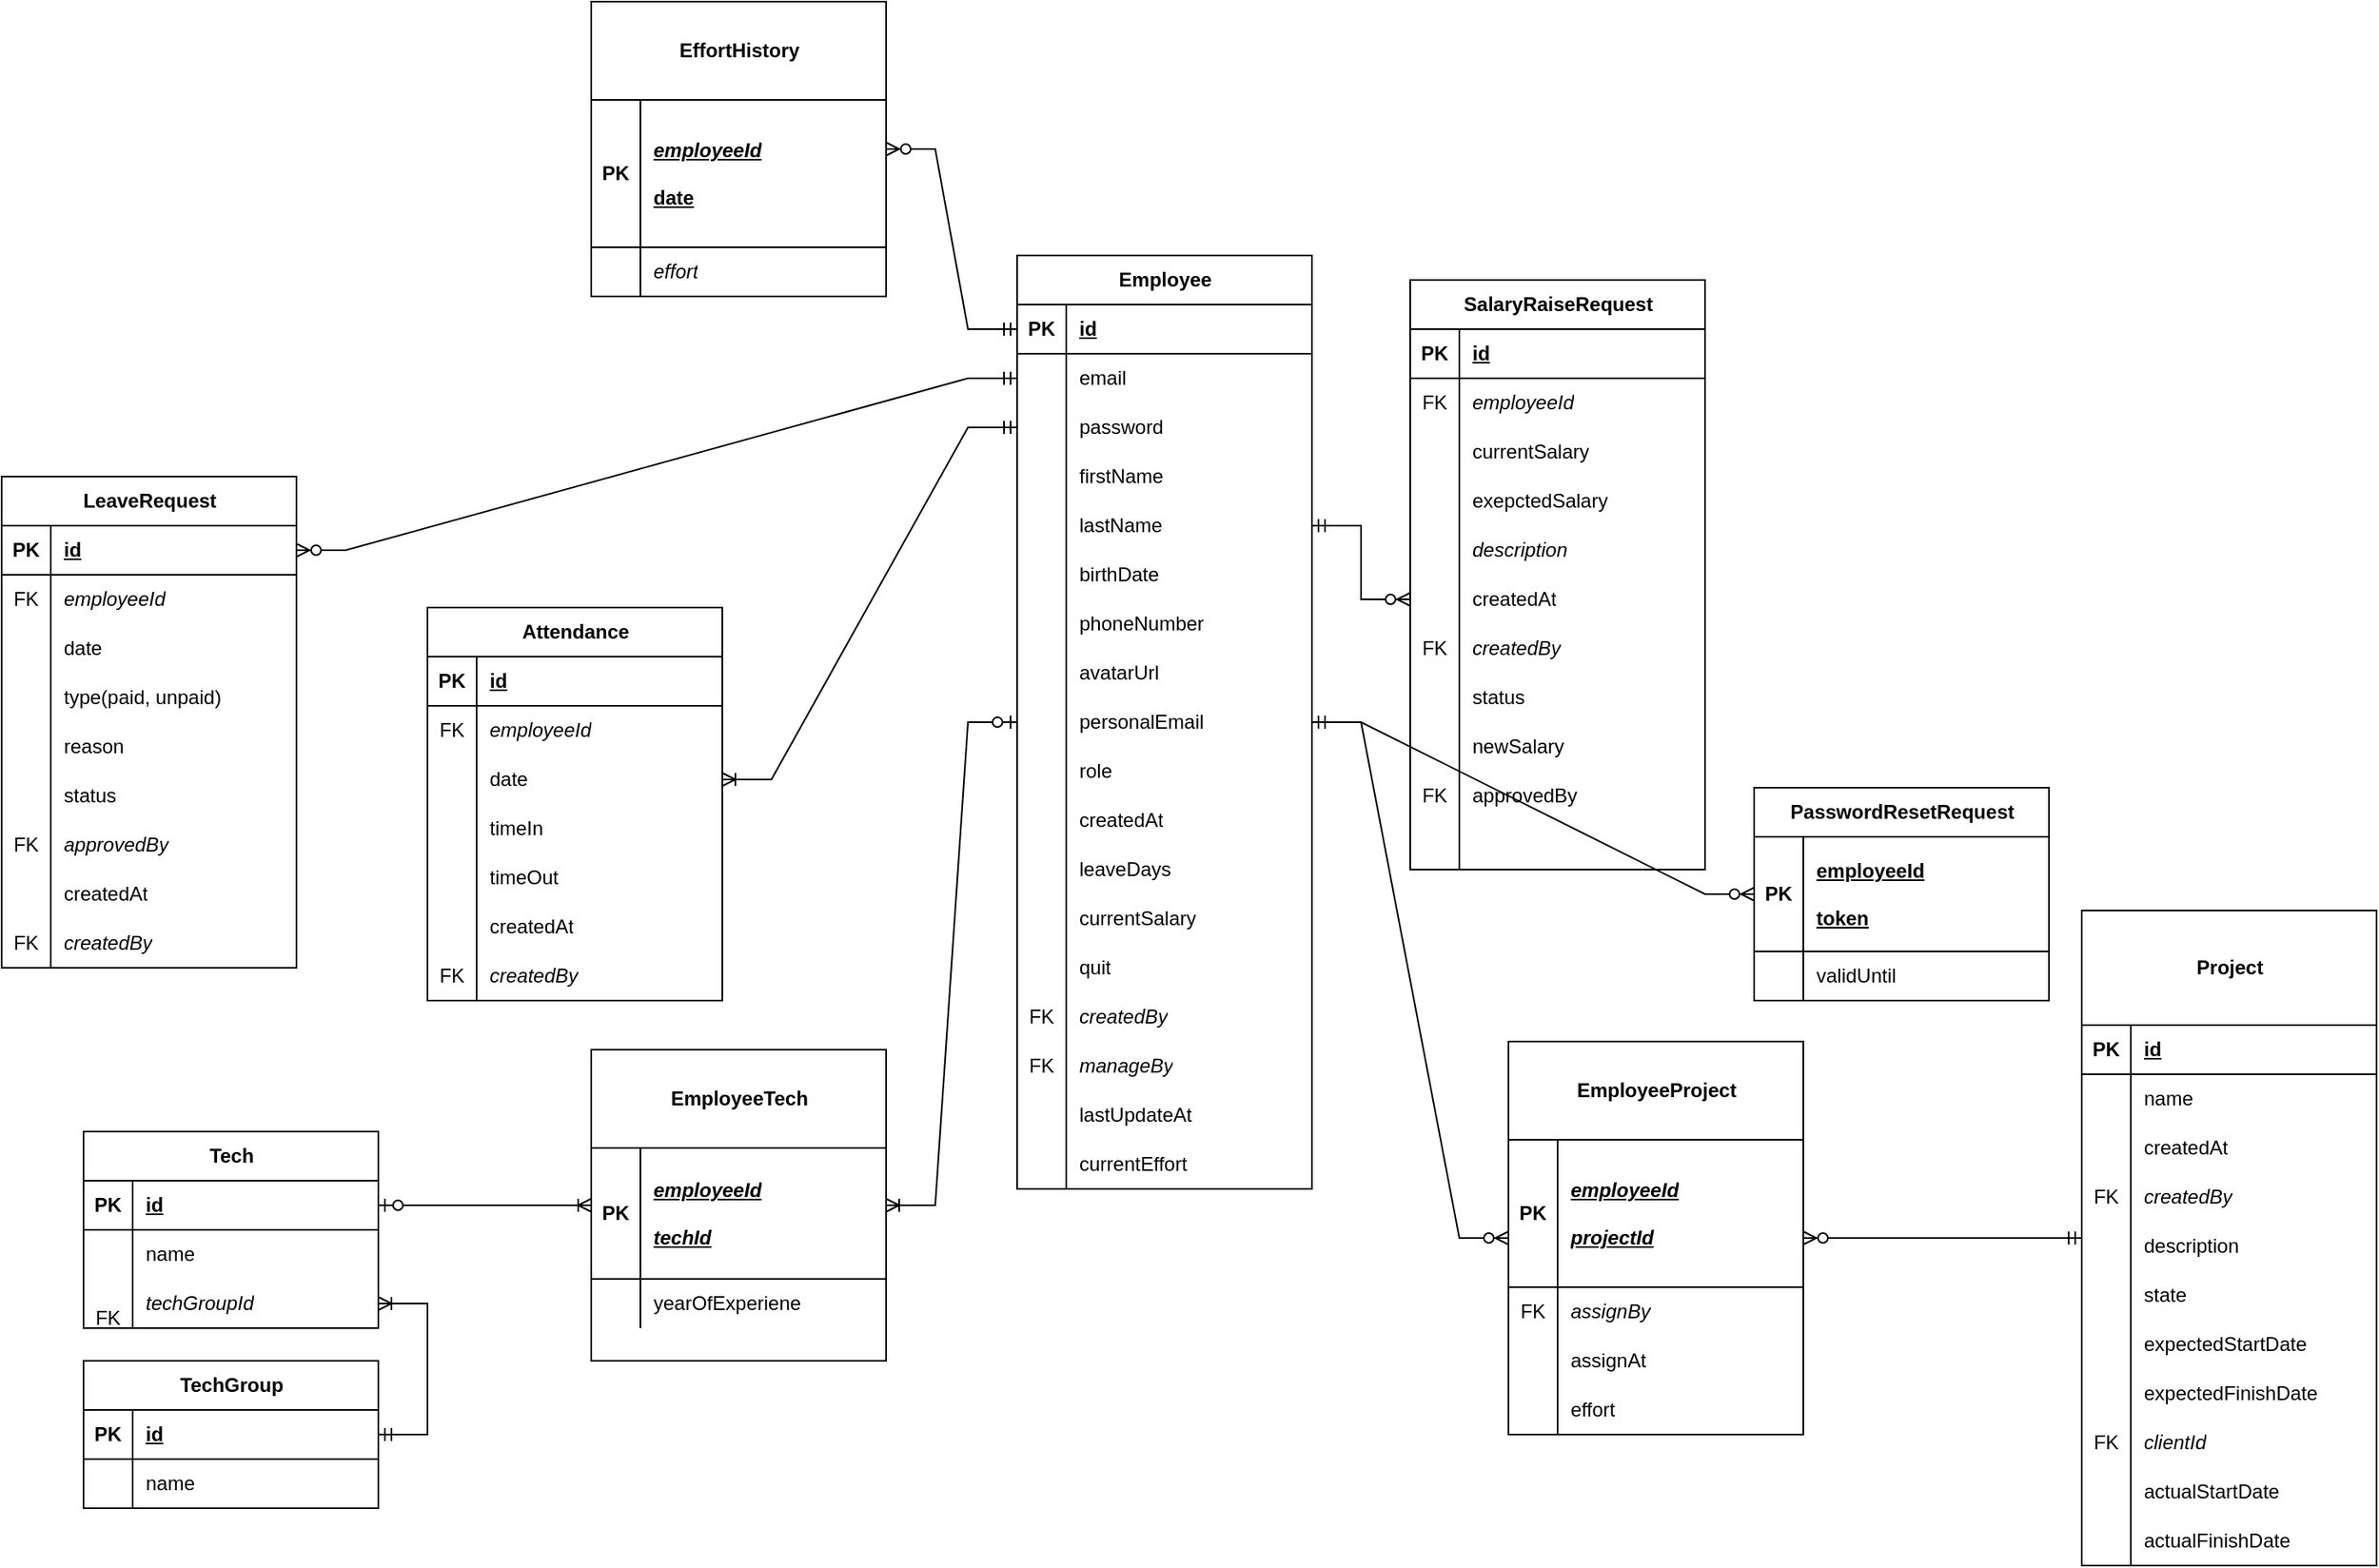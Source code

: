 <mxfile version="24.4.3" type="device">
  <diagram id="R2lEEEUBdFMjLlhIrx00" name="Page-1">
    <mxGraphModel dx="1892" dy="1635" grid="1" gridSize="10" guides="1" tooltips="1" connect="1" arrows="1" fold="1" page="1" pageScale="1" pageWidth="850" pageHeight="1100" math="0" shadow="0" extFonts="Permanent Marker^https://fonts.googleapis.com/css?family=Permanent+Marker">
      <root>
        <mxCell id="0" />
        <mxCell id="1" parent="0" />
        <mxCell id="PF9huXpght5usBXTYvG6-35" value="Tech" style="shape=table;startSize=30;container=1;collapsible=1;childLayout=tableLayout;fixedRows=1;rowLines=0;fontStyle=1;align=center;resizeLast=1;html=1;" parent="1" vertex="1">
          <mxGeometry x="-380" y="590" width="180" height="120" as="geometry" />
        </mxCell>
        <mxCell id="PF9huXpght5usBXTYvG6-36" value="" style="shape=tableRow;horizontal=0;startSize=0;swimlaneHead=0;swimlaneBody=0;fillColor=none;collapsible=0;dropTarget=0;points=[[0,0.5],[1,0.5]];portConstraint=eastwest;top=0;left=0;right=0;bottom=1;" parent="PF9huXpght5usBXTYvG6-35" vertex="1">
          <mxGeometry y="30" width="180" height="30" as="geometry" />
        </mxCell>
        <mxCell id="PF9huXpght5usBXTYvG6-37" value="PK" style="shape=partialRectangle;connectable=0;fillColor=none;top=0;left=0;bottom=0;right=0;fontStyle=1;overflow=hidden;whiteSpace=wrap;html=1;" parent="PF9huXpght5usBXTYvG6-36" vertex="1">
          <mxGeometry width="30" height="30" as="geometry">
            <mxRectangle width="30" height="30" as="alternateBounds" />
          </mxGeometry>
        </mxCell>
        <mxCell id="PF9huXpght5usBXTYvG6-38" value="id" style="shape=partialRectangle;connectable=0;fillColor=none;top=0;left=0;bottom=0;right=0;align=left;spacingLeft=6;fontStyle=5;overflow=hidden;whiteSpace=wrap;html=1;" parent="PF9huXpght5usBXTYvG6-36" vertex="1">
          <mxGeometry x="30" width="150" height="30" as="geometry">
            <mxRectangle width="150" height="30" as="alternateBounds" />
          </mxGeometry>
        </mxCell>
        <mxCell id="PF9huXpght5usBXTYvG6-39" value="" style="shape=tableRow;horizontal=0;startSize=0;swimlaneHead=0;swimlaneBody=0;fillColor=none;collapsible=0;dropTarget=0;points=[[0,0.5],[1,0.5]];portConstraint=eastwest;top=0;left=0;right=0;bottom=0;" parent="PF9huXpght5usBXTYvG6-35" vertex="1">
          <mxGeometry y="60" width="180" height="30" as="geometry" />
        </mxCell>
        <mxCell id="PF9huXpght5usBXTYvG6-40" value="" style="shape=partialRectangle;connectable=0;fillColor=none;top=0;left=0;bottom=0;right=0;editable=1;overflow=hidden;whiteSpace=wrap;html=1;" parent="PF9huXpght5usBXTYvG6-39" vertex="1">
          <mxGeometry width="30" height="30" as="geometry">
            <mxRectangle width="30" height="30" as="alternateBounds" />
          </mxGeometry>
        </mxCell>
        <mxCell id="PF9huXpght5usBXTYvG6-41" value="name" style="shape=partialRectangle;connectable=0;fillColor=none;top=0;left=0;bottom=0;right=0;align=left;spacingLeft=6;overflow=hidden;whiteSpace=wrap;html=1;" parent="PF9huXpght5usBXTYvG6-39" vertex="1">
          <mxGeometry x="30" width="150" height="30" as="geometry">
            <mxRectangle width="150" height="30" as="alternateBounds" />
          </mxGeometry>
        </mxCell>
        <mxCell id="PF9huXpght5usBXTYvG6-42" value="" style="shape=tableRow;horizontal=0;startSize=0;swimlaneHead=0;swimlaneBody=0;fillColor=none;collapsible=0;dropTarget=0;points=[[0,0.5],[1,0.5]];portConstraint=eastwest;top=0;left=0;right=0;bottom=0;" parent="PF9huXpght5usBXTYvG6-35" vertex="1">
          <mxGeometry y="90" width="180" height="30" as="geometry" />
        </mxCell>
        <mxCell id="PF9huXpght5usBXTYvG6-43" value="&#xa;&lt;span style=&quot;color: rgb(0, 0, 0); font-family: Helvetica; font-size: 12px; font-style: normal; font-variant-ligatures: normal; font-variant-caps: normal; font-weight: 400; letter-spacing: normal; orphans: 2; text-align: center; text-indent: 0px; text-transform: none; widows: 2; word-spacing: 0px; -webkit-text-stroke-width: 0px; white-space: normal; background-color: rgb(251, 251, 251); text-decoration-thickness: initial; text-decoration-style: initial; text-decoration-color: initial; display: inline !important; float: none;&quot;&gt;FK&lt;/span&gt;&#xa;&#xa;" style="shape=partialRectangle;connectable=0;fillColor=none;top=0;left=0;bottom=0;right=0;editable=1;overflow=hidden;whiteSpace=wrap;html=1;" parent="PF9huXpght5usBXTYvG6-42" vertex="1">
          <mxGeometry width="30" height="30" as="geometry">
            <mxRectangle width="30" height="30" as="alternateBounds" />
          </mxGeometry>
        </mxCell>
        <mxCell id="PF9huXpght5usBXTYvG6-44" value="&lt;i&gt;techGroupId&lt;/i&gt;" style="shape=partialRectangle;connectable=0;fillColor=none;top=0;left=0;bottom=0;right=0;align=left;spacingLeft=6;overflow=hidden;whiteSpace=wrap;html=1;" parent="PF9huXpght5usBXTYvG6-42" vertex="1">
          <mxGeometry x="30" width="150" height="30" as="geometry">
            <mxRectangle width="150" height="30" as="alternateBounds" />
          </mxGeometry>
        </mxCell>
        <mxCell id="PF9huXpght5usBXTYvG6-48" value="TechGroup" style="shape=table;startSize=30;container=1;collapsible=1;childLayout=tableLayout;fixedRows=1;rowLines=0;fontStyle=1;align=center;resizeLast=1;html=1;" parent="1" vertex="1">
          <mxGeometry x="-380" y="730" width="180" height="90" as="geometry" />
        </mxCell>
        <mxCell id="PF9huXpght5usBXTYvG6-49" value="" style="shape=tableRow;horizontal=0;startSize=0;swimlaneHead=0;swimlaneBody=0;fillColor=none;collapsible=0;dropTarget=0;points=[[0,0.5],[1,0.5]];portConstraint=eastwest;top=0;left=0;right=0;bottom=1;" parent="PF9huXpght5usBXTYvG6-48" vertex="1">
          <mxGeometry y="30" width="180" height="30" as="geometry" />
        </mxCell>
        <mxCell id="PF9huXpght5usBXTYvG6-50" value="PK" style="shape=partialRectangle;connectable=0;fillColor=none;top=0;left=0;bottom=0;right=0;fontStyle=1;overflow=hidden;whiteSpace=wrap;html=1;" parent="PF9huXpght5usBXTYvG6-49" vertex="1">
          <mxGeometry width="30" height="30" as="geometry">
            <mxRectangle width="30" height="30" as="alternateBounds" />
          </mxGeometry>
        </mxCell>
        <mxCell id="PF9huXpght5usBXTYvG6-51" value="id" style="shape=partialRectangle;connectable=0;fillColor=none;top=0;left=0;bottom=0;right=0;align=left;spacingLeft=6;fontStyle=5;overflow=hidden;whiteSpace=wrap;html=1;" parent="PF9huXpght5usBXTYvG6-49" vertex="1">
          <mxGeometry x="30" width="150" height="30" as="geometry">
            <mxRectangle width="150" height="30" as="alternateBounds" />
          </mxGeometry>
        </mxCell>
        <mxCell id="PF9huXpght5usBXTYvG6-52" value="" style="shape=tableRow;horizontal=0;startSize=0;swimlaneHead=0;swimlaneBody=0;fillColor=none;collapsible=0;dropTarget=0;points=[[0,0.5],[1,0.5]];portConstraint=eastwest;top=0;left=0;right=0;bottom=0;" parent="PF9huXpght5usBXTYvG6-48" vertex="1">
          <mxGeometry y="60" width="180" height="30" as="geometry" />
        </mxCell>
        <mxCell id="PF9huXpght5usBXTYvG6-53" value="" style="shape=partialRectangle;connectable=0;fillColor=none;top=0;left=0;bottom=0;right=0;editable=1;overflow=hidden;whiteSpace=wrap;html=1;" parent="PF9huXpght5usBXTYvG6-52" vertex="1">
          <mxGeometry width="30" height="30" as="geometry">
            <mxRectangle width="30" height="30" as="alternateBounds" />
          </mxGeometry>
        </mxCell>
        <mxCell id="PF9huXpght5usBXTYvG6-54" value="name" style="shape=partialRectangle;connectable=0;fillColor=none;top=0;left=0;bottom=0;right=0;align=left;spacingLeft=6;overflow=hidden;whiteSpace=wrap;html=1;" parent="PF9huXpght5usBXTYvG6-52" vertex="1">
          <mxGeometry x="30" width="150" height="30" as="geometry">
            <mxRectangle width="150" height="30" as="alternateBounds" />
          </mxGeometry>
        </mxCell>
        <mxCell id="PF9huXpght5usBXTYvG6-64" value="Project" style="shape=table;startSize=70;container=1;collapsible=1;childLayout=tableLayout;fixedRows=1;rowLines=0;fontStyle=1;align=center;resizeLast=1;html=1;" parent="1" vertex="1">
          <mxGeometry x="840" y="455" width="180" height="400" as="geometry" />
        </mxCell>
        <mxCell id="PF9huXpght5usBXTYvG6-65" value="" style="shape=tableRow;horizontal=0;startSize=0;swimlaneHead=0;swimlaneBody=0;fillColor=none;collapsible=0;dropTarget=0;points=[[0,0.5],[1,0.5]];portConstraint=eastwest;top=0;left=0;right=0;bottom=1;" parent="PF9huXpght5usBXTYvG6-64" vertex="1">
          <mxGeometry y="70" width="180" height="30" as="geometry" />
        </mxCell>
        <mxCell id="PF9huXpght5usBXTYvG6-66" value="PK" style="shape=partialRectangle;connectable=0;fillColor=none;top=0;left=0;bottom=0;right=0;fontStyle=1;overflow=hidden;whiteSpace=wrap;html=1;" parent="PF9huXpght5usBXTYvG6-65" vertex="1">
          <mxGeometry width="30" height="30" as="geometry">
            <mxRectangle width="30" height="30" as="alternateBounds" />
          </mxGeometry>
        </mxCell>
        <mxCell id="PF9huXpght5usBXTYvG6-67" value="id" style="shape=partialRectangle;connectable=0;fillColor=none;top=0;left=0;bottom=0;right=0;align=left;spacingLeft=6;fontStyle=5;overflow=hidden;whiteSpace=wrap;html=1;" parent="PF9huXpght5usBXTYvG6-65" vertex="1">
          <mxGeometry x="30" width="150" height="30" as="geometry">
            <mxRectangle width="150" height="30" as="alternateBounds" />
          </mxGeometry>
        </mxCell>
        <mxCell id="PF9huXpght5usBXTYvG6-68" value="" style="shape=tableRow;horizontal=0;startSize=0;swimlaneHead=0;swimlaneBody=0;fillColor=none;collapsible=0;dropTarget=0;points=[[0,0.5],[1,0.5]];portConstraint=eastwest;top=0;left=0;right=0;bottom=0;" parent="PF9huXpght5usBXTYvG6-64" vertex="1">
          <mxGeometry y="100" width="180" height="30" as="geometry" />
        </mxCell>
        <mxCell id="PF9huXpght5usBXTYvG6-69" value="" style="shape=partialRectangle;connectable=0;fillColor=none;top=0;left=0;bottom=0;right=0;editable=1;overflow=hidden;whiteSpace=wrap;html=1;" parent="PF9huXpght5usBXTYvG6-68" vertex="1">
          <mxGeometry width="30" height="30" as="geometry">
            <mxRectangle width="30" height="30" as="alternateBounds" />
          </mxGeometry>
        </mxCell>
        <mxCell id="PF9huXpght5usBXTYvG6-70" value="name" style="shape=partialRectangle;connectable=0;fillColor=none;top=0;left=0;bottom=0;right=0;align=left;spacingLeft=6;overflow=hidden;whiteSpace=wrap;html=1;" parent="PF9huXpght5usBXTYvG6-68" vertex="1">
          <mxGeometry x="30" width="150" height="30" as="geometry">
            <mxRectangle width="150" height="30" as="alternateBounds" />
          </mxGeometry>
        </mxCell>
        <mxCell id="PF9huXpght5usBXTYvG6-71" value="" style="shape=tableRow;horizontal=0;startSize=0;swimlaneHead=0;swimlaneBody=0;fillColor=none;collapsible=0;dropTarget=0;points=[[0,0.5],[1,0.5]];portConstraint=eastwest;top=0;left=0;right=0;bottom=0;" parent="PF9huXpght5usBXTYvG6-64" vertex="1">
          <mxGeometry y="130" width="180" height="30" as="geometry" />
        </mxCell>
        <mxCell id="PF9huXpght5usBXTYvG6-72" value="" style="shape=partialRectangle;connectable=0;fillColor=none;top=0;left=0;bottom=0;right=0;editable=1;overflow=hidden;whiteSpace=wrap;html=1;" parent="PF9huXpght5usBXTYvG6-71" vertex="1">
          <mxGeometry width="30" height="30" as="geometry">
            <mxRectangle width="30" height="30" as="alternateBounds" />
          </mxGeometry>
        </mxCell>
        <mxCell id="PF9huXpght5usBXTYvG6-73" value="createdAt" style="shape=partialRectangle;connectable=0;fillColor=none;top=0;left=0;bottom=0;right=0;align=left;spacingLeft=6;overflow=hidden;whiteSpace=wrap;html=1;" parent="PF9huXpght5usBXTYvG6-71" vertex="1">
          <mxGeometry x="30" width="150" height="30" as="geometry">
            <mxRectangle width="150" height="30" as="alternateBounds" />
          </mxGeometry>
        </mxCell>
        <mxCell id="PF9huXpght5usBXTYvG6-74" value="" style="shape=tableRow;horizontal=0;startSize=0;swimlaneHead=0;swimlaneBody=0;fillColor=none;collapsible=0;dropTarget=0;points=[[0,0.5],[1,0.5]];portConstraint=eastwest;top=0;left=0;right=0;bottom=0;" parent="PF9huXpght5usBXTYvG6-64" vertex="1">
          <mxGeometry y="160" width="180" height="30" as="geometry" />
        </mxCell>
        <mxCell id="PF9huXpght5usBXTYvG6-75" value="FK" style="shape=partialRectangle;connectable=0;fillColor=none;top=0;left=0;bottom=0;right=0;editable=1;overflow=hidden;whiteSpace=wrap;html=1;" parent="PF9huXpght5usBXTYvG6-74" vertex="1">
          <mxGeometry width="30" height="30" as="geometry">
            <mxRectangle width="30" height="30" as="alternateBounds" />
          </mxGeometry>
        </mxCell>
        <mxCell id="PF9huXpght5usBXTYvG6-76" value="&lt;i&gt;createdBy&lt;/i&gt;" style="shape=partialRectangle;connectable=0;fillColor=none;top=0;left=0;bottom=0;right=0;align=left;spacingLeft=6;overflow=hidden;whiteSpace=wrap;html=1;" parent="PF9huXpght5usBXTYvG6-74" vertex="1">
          <mxGeometry x="30" width="150" height="30" as="geometry">
            <mxRectangle width="150" height="30" as="alternateBounds" />
          </mxGeometry>
        </mxCell>
        <mxCell id="PF9huXpght5usBXTYvG6-175" value="" style="shape=tableRow;horizontal=0;startSize=0;swimlaneHead=0;swimlaneBody=0;fillColor=none;collapsible=0;dropTarget=0;points=[[0,0.5],[1,0.5]];portConstraint=eastwest;top=0;left=0;right=0;bottom=0;" parent="PF9huXpght5usBXTYvG6-64" vertex="1">
          <mxGeometry y="190" width="180" height="30" as="geometry" />
        </mxCell>
        <mxCell id="PF9huXpght5usBXTYvG6-176" value="" style="shape=partialRectangle;connectable=0;fillColor=none;top=0;left=0;bottom=0;right=0;editable=1;overflow=hidden;whiteSpace=wrap;html=1;" parent="PF9huXpght5usBXTYvG6-175" vertex="1">
          <mxGeometry width="30" height="30" as="geometry">
            <mxRectangle width="30" height="30" as="alternateBounds" />
          </mxGeometry>
        </mxCell>
        <mxCell id="PF9huXpght5usBXTYvG6-177" value="description" style="shape=partialRectangle;connectable=0;fillColor=none;top=0;left=0;bottom=0;right=0;align=left;spacingLeft=6;overflow=hidden;whiteSpace=wrap;html=1;" parent="PF9huXpght5usBXTYvG6-175" vertex="1">
          <mxGeometry x="30" width="150" height="30" as="geometry">
            <mxRectangle width="150" height="30" as="alternateBounds" />
          </mxGeometry>
        </mxCell>
        <mxCell id="PF9huXpght5usBXTYvG6-93" value="" style="shape=tableRow;horizontal=0;startSize=0;swimlaneHead=0;swimlaneBody=0;fillColor=none;collapsible=0;dropTarget=0;points=[[0,0.5],[1,0.5]];portConstraint=eastwest;top=0;left=0;right=0;bottom=0;" parent="PF9huXpght5usBXTYvG6-64" vertex="1">
          <mxGeometry y="220" width="180" height="30" as="geometry" />
        </mxCell>
        <mxCell id="PF9huXpght5usBXTYvG6-94" value="" style="shape=partialRectangle;connectable=0;fillColor=none;top=0;left=0;bottom=0;right=0;editable=1;overflow=hidden;whiteSpace=wrap;html=1;" parent="PF9huXpght5usBXTYvG6-93" vertex="1">
          <mxGeometry width="30" height="30" as="geometry">
            <mxRectangle width="30" height="30" as="alternateBounds" />
          </mxGeometry>
        </mxCell>
        <mxCell id="PF9huXpght5usBXTYvG6-95" value="state" style="shape=partialRectangle;connectable=0;fillColor=none;top=0;left=0;bottom=0;right=0;align=left;spacingLeft=6;overflow=hidden;whiteSpace=wrap;html=1;" parent="PF9huXpght5usBXTYvG6-93" vertex="1">
          <mxGeometry x="30" width="150" height="30" as="geometry">
            <mxRectangle width="150" height="30" as="alternateBounds" />
          </mxGeometry>
        </mxCell>
        <mxCell id="WzxyCU3TZE1YBnOHCD5T-68" value="" style="shape=tableRow;horizontal=0;startSize=0;swimlaneHead=0;swimlaneBody=0;fillColor=none;collapsible=0;dropTarget=0;points=[[0,0.5],[1,0.5]];portConstraint=eastwest;top=0;left=0;right=0;bottom=0;" parent="PF9huXpght5usBXTYvG6-64" vertex="1">
          <mxGeometry y="250" width="180" height="30" as="geometry" />
        </mxCell>
        <mxCell id="WzxyCU3TZE1YBnOHCD5T-69" value="" style="shape=partialRectangle;connectable=0;fillColor=none;top=0;left=0;bottom=0;right=0;editable=1;overflow=hidden;whiteSpace=wrap;html=1;" parent="WzxyCU3TZE1YBnOHCD5T-68" vertex="1">
          <mxGeometry width="30" height="30" as="geometry">
            <mxRectangle width="30" height="30" as="alternateBounds" />
          </mxGeometry>
        </mxCell>
        <mxCell id="WzxyCU3TZE1YBnOHCD5T-70" value="expectedStartDate" style="shape=partialRectangle;connectable=0;fillColor=none;top=0;left=0;bottom=0;right=0;align=left;spacingLeft=6;overflow=hidden;whiteSpace=wrap;html=1;" parent="WzxyCU3TZE1YBnOHCD5T-68" vertex="1">
          <mxGeometry x="30" width="150" height="30" as="geometry">
            <mxRectangle width="150" height="30" as="alternateBounds" />
          </mxGeometry>
        </mxCell>
        <mxCell id="WzxyCU3TZE1YBnOHCD5T-71" value="" style="shape=tableRow;horizontal=0;startSize=0;swimlaneHead=0;swimlaneBody=0;fillColor=none;collapsible=0;dropTarget=0;points=[[0,0.5],[1,0.5]];portConstraint=eastwest;top=0;left=0;right=0;bottom=0;" parent="PF9huXpght5usBXTYvG6-64" vertex="1">
          <mxGeometry y="280" width="180" height="30" as="geometry" />
        </mxCell>
        <mxCell id="WzxyCU3TZE1YBnOHCD5T-72" value="" style="shape=partialRectangle;connectable=0;fillColor=none;top=0;left=0;bottom=0;right=0;editable=1;overflow=hidden;whiteSpace=wrap;html=1;" parent="WzxyCU3TZE1YBnOHCD5T-71" vertex="1">
          <mxGeometry width="30" height="30" as="geometry">
            <mxRectangle width="30" height="30" as="alternateBounds" />
          </mxGeometry>
        </mxCell>
        <mxCell id="WzxyCU3TZE1YBnOHCD5T-73" value="expectedFinishDate" style="shape=partialRectangle;connectable=0;fillColor=none;top=0;left=0;bottom=0;right=0;align=left;spacingLeft=6;overflow=hidden;whiteSpace=wrap;html=1;" parent="WzxyCU3TZE1YBnOHCD5T-71" vertex="1">
          <mxGeometry x="30" width="150" height="30" as="geometry">
            <mxRectangle width="150" height="30" as="alternateBounds" />
          </mxGeometry>
        </mxCell>
        <mxCell id="PF9huXpght5usBXTYvG6-194" value="" style="shape=tableRow;horizontal=0;startSize=0;swimlaneHead=0;swimlaneBody=0;fillColor=none;collapsible=0;dropTarget=0;points=[[0,0.5],[1,0.5]];portConstraint=eastwest;top=0;left=0;right=0;bottom=0;" parent="PF9huXpght5usBXTYvG6-64" vertex="1">
          <mxGeometry y="310" width="180" height="30" as="geometry" />
        </mxCell>
        <mxCell id="PF9huXpght5usBXTYvG6-195" value="FK" style="shape=partialRectangle;connectable=0;fillColor=none;top=0;left=0;bottom=0;right=0;editable=1;overflow=hidden;whiteSpace=wrap;html=1;" parent="PF9huXpght5usBXTYvG6-194" vertex="1">
          <mxGeometry width="30" height="30" as="geometry">
            <mxRectangle width="30" height="30" as="alternateBounds" />
          </mxGeometry>
        </mxCell>
        <mxCell id="PF9huXpght5usBXTYvG6-196" value="&lt;i&gt;clientId&lt;/i&gt;" style="shape=partialRectangle;connectable=0;fillColor=none;top=0;left=0;bottom=0;right=0;align=left;spacingLeft=6;overflow=hidden;whiteSpace=wrap;html=1;" parent="PF9huXpght5usBXTYvG6-194" vertex="1">
          <mxGeometry x="30" width="150" height="30" as="geometry">
            <mxRectangle width="150" height="30" as="alternateBounds" />
          </mxGeometry>
        </mxCell>
        <mxCell id="APN0KWRMH__K8UAN6OT2-7" value="" style="shape=tableRow;horizontal=0;startSize=0;swimlaneHead=0;swimlaneBody=0;fillColor=none;collapsible=0;dropTarget=0;points=[[0,0.5],[1,0.5]];portConstraint=eastwest;top=0;left=0;right=0;bottom=0;" parent="PF9huXpght5usBXTYvG6-64" vertex="1">
          <mxGeometry y="340" width="180" height="30" as="geometry" />
        </mxCell>
        <mxCell id="APN0KWRMH__K8UAN6OT2-8" value="" style="shape=partialRectangle;connectable=0;fillColor=none;top=0;left=0;bottom=0;right=0;editable=1;overflow=hidden;whiteSpace=wrap;html=1;" parent="APN0KWRMH__K8UAN6OT2-7" vertex="1">
          <mxGeometry width="30" height="30" as="geometry">
            <mxRectangle width="30" height="30" as="alternateBounds" />
          </mxGeometry>
        </mxCell>
        <mxCell id="APN0KWRMH__K8UAN6OT2-9" value="actualStartDate" style="shape=partialRectangle;connectable=0;fillColor=none;top=0;left=0;bottom=0;right=0;align=left;spacingLeft=6;overflow=hidden;whiteSpace=wrap;html=1;" parent="APN0KWRMH__K8UAN6OT2-7" vertex="1">
          <mxGeometry x="30" width="150" height="30" as="geometry">
            <mxRectangle width="150" height="30" as="alternateBounds" />
          </mxGeometry>
        </mxCell>
        <mxCell id="APN0KWRMH__K8UAN6OT2-10" value="" style="shape=tableRow;horizontal=0;startSize=0;swimlaneHead=0;swimlaneBody=0;fillColor=none;collapsible=0;dropTarget=0;points=[[0,0.5],[1,0.5]];portConstraint=eastwest;top=0;left=0;right=0;bottom=0;" parent="PF9huXpght5usBXTYvG6-64" vertex="1">
          <mxGeometry y="370" width="180" height="30" as="geometry" />
        </mxCell>
        <mxCell id="APN0KWRMH__K8UAN6OT2-11" value="" style="shape=partialRectangle;connectable=0;fillColor=none;top=0;left=0;bottom=0;right=0;editable=1;overflow=hidden;whiteSpace=wrap;html=1;" parent="APN0KWRMH__K8UAN6OT2-10" vertex="1">
          <mxGeometry width="30" height="30" as="geometry">
            <mxRectangle width="30" height="30" as="alternateBounds" />
          </mxGeometry>
        </mxCell>
        <mxCell id="APN0KWRMH__K8UAN6OT2-12" value="actualFinishDate" style="shape=partialRectangle;connectable=0;fillColor=none;top=0;left=0;bottom=0;right=0;align=left;spacingLeft=6;overflow=hidden;whiteSpace=wrap;html=1;" parent="APN0KWRMH__K8UAN6OT2-10" vertex="1">
          <mxGeometry x="30" width="150" height="30" as="geometry">
            <mxRectangle width="150" height="30" as="alternateBounds" />
          </mxGeometry>
        </mxCell>
        <mxCell id="PF9huXpght5usBXTYvG6-156" value="EmployeeTech" style="shape=table;startSize=60;container=1;collapsible=1;childLayout=tableLayout;fixedRows=1;rowLines=0;fontStyle=1;align=center;resizeLast=1;html=1;" parent="1" vertex="1">
          <mxGeometry x="-70" y="540" width="180" height="190" as="geometry" />
        </mxCell>
        <mxCell id="PF9huXpght5usBXTYvG6-157" value="" style="shape=tableRow;horizontal=0;startSize=0;swimlaneHead=0;swimlaneBody=0;fillColor=none;collapsible=0;dropTarget=0;points=[[0,0.5],[1,0.5]];portConstraint=eastwest;top=0;left=0;right=0;bottom=1;" parent="PF9huXpght5usBXTYvG6-156" vertex="1">
          <mxGeometry y="60" width="180" height="80" as="geometry" />
        </mxCell>
        <mxCell id="PF9huXpght5usBXTYvG6-158" value="PK" style="shape=partialRectangle;connectable=0;fillColor=none;top=0;left=0;bottom=0;right=0;fontStyle=1;overflow=hidden;whiteSpace=wrap;html=1;" parent="PF9huXpght5usBXTYvG6-157" vertex="1">
          <mxGeometry width="30" height="80" as="geometry">
            <mxRectangle width="30" height="80" as="alternateBounds" />
          </mxGeometry>
        </mxCell>
        <mxCell id="PF9huXpght5usBXTYvG6-159" value="&lt;i&gt;employeeId&lt;/i&gt;&lt;div&gt;&lt;i&gt;&lt;br&gt;&lt;/i&gt;&lt;/div&gt;&lt;div&gt;&lt;i&gt;techId&lt;/i&gt;&lt;/div&gt;" style="shape=partialRectangle;connectable=0;fillColor=none;top=0;left=0;bottom=0;right=0;align=left;spacingLeft=6;fontStyle=5;overflow=hidden;whiteSpace=wrap;html=1;" parent="PF9huXpght5usBXTYvG6-157" vertex="1">
          <mxGeometry x="30" width="150" height="80" as="geometry">
            <mxRectangle width="150" height="80" as="alternateBounds" />
          </mxGeometry>
        </mxCell>
        <mxCell id="PF9huXpght5usBXTYvG6-160" value="" style="shape=tableRow;horizontal=0;startSize=0;swimlaneHead=0;swimlaneBody=0;fillColor=none;collapsible=0;dropTarget=0;points=[[0,0.5],[1,0.5]];portConstraint=eastwest;top=0;left=0;right=0;bottom=0;" parent="PF9huXpght5usBXTYvG6-156" vertex="1">
          <mxGeometry y="140" width="180" height="30" as="geometry" />
        </mxCell>
        <mxCell id="PF9huXpght5usBXTYvG6-161" value="" style="shape=partialRectangle;connectable=0;fillColor=none;top=0;left=0;bottom=0;right=0;editable=1;overflow=hidden;whiteSpace=wrap;html=1;" parent="PF9huXpght5usBXTYvG6-160" vertex="1">
          <mxGeometry width="30" height="30" as="geometry">
            <mxRectangle width="30" height="30" as="alternateBounds" />
          </mxGeometry>
        </mxCell>
        <mxCell id="PF9huXpght5usBXTYvG6-162" value="yearOfExperiene" style="shape=partialRectangle;connectable=0;fillColor=none;top=0;left=0;bottom=0;right=0;align=left;spacingLeft=6;overflow=hidden;whiteSpace=wrap;html=1;" parent="PF9huXpght5usBXTYvG6-160" vertex="1">
          <mxGeometry x="30" width="150" height="30" as="geometry">
            <mxRectangle width="150" height="30" as="alternateBounds" />
          </mxGeometry>
        </mxCell>
        <mxCell id="PF9huXpght5usBXTYvG6-1" value="Employee" style="shape=table;startSize=30;container=1;collapsible=1;childLayout=tableLayout;fixedRows=1;rowLines=0;fontStyle=1;align=center;resizeLast=1;html=1;" parent="1" vertex="1">
          <mxGeometry x="190" y="55" width="180" height="570" as="geometry" />
        </mxCell>
        <mxCell id="PF9huXpght5usBXTYvG6-2" value="" style="shape=tableRow;horizontal=0;startSize=0;swimlaneHead=0;swimlaneBody=0;fillColor=none;collapsible=0;dropTarget=0;points=[[0,0.5],[1,0.5]];portConstraint=eastwest;top=0;left=0;right=0;bottom=1;" parent="PF9huXpght5usBXTYvG6-1" vertex="1">
          <mxGeometry y="30" width="180" height="30" as="geometry" />
        </mxCell>
        <mxCell id="PF9huXpght5usBXTYvG6-3" value="PK" style="shape=partialRectangle;connectable=0;fillColor=none;top=0;left=0;bottom=0;right=0;fontStyle=1;overflow=hidden;whiteSpace=wrap;html=1;" parent="PF9huXpght5usBXTYvG6-2" vertex="1">
          <mxGeometry width="30" height="30" as="geometry">
            <mxRectangle width="30" height="30" as="alternateBounds" />
          </mxGeometry>
        </mxCell>
        <mxCell id="PF9huXpght5usBXTYvG6-4" value="id" style="shape=partialRectangle;connectable=0;fillColor=none;top=0;left=0;bottom=0;right=0;align=left;spacingLeft=6;fontStyle=5;overflow=hidden;whiteSpace=wrap;html=1;" parent="PF9huXpght5usBXTYvG6-2" vertex="1">
          <mxGeometry x="30" width="150" height="30" as="geometry">
            <mxRectangle width="150" height="30" as="alternateBounds" />
          </mxGeometry>
        </mxCell>
        <mxCell id="PF9huXpght5usBXTYvG6-5" value="" style="shape=tableRow;horizontal=0;startSize=0;swimlaneHead=0;swimlaneBody=0;fillColor=none;collapsible=0;dropTarget=0;points=[[0,0.5],[1,0.5]];portConstraint=eastwest;top=0;left=0;right=0;bottom=0;" parent="PF9huXpght5usBXTYvG6-1" vertex="1">
          <mxGeometry y="60" width="180" height="30" as="geometry" />
        </mxCell>
        <mxCell id="PF9huXpght5usBXTYvG6-6" value="" style="shape=partialRectangle;connectable=0;fillColor=none;top=0;left=0;bottom=0;right=0;editable=1;overflow=hidden;whiteSpace=wrap;html=1;" parent="PF9huXpght5usBXTYvG6-5" vertex="1">
          <mxGeometry width="30" height="30" as="geometry">
            <mxRectangle width="30" height="30" as="alternateBounds" />
          </mxGeometry>
        </mxCell>
        <mxCell id="PF9huXpght5usBXTYvG6-7" value="email" style="shape=partialRectangle;connectable=0;fillColor=none;top=0;left=0;bottom=0;right=0;align=left;spacingLeft=6;overflow=hidden;whiteSpace=wrap;html=1;" parent="PF9huXpght5usBXTYvG6-5" vertex="1">
          <mxGeometry x="30" width="150" height="30" as="geometry">
            <mxRectangle width="150" height="30" as="alternateBounds" />
          </mxGeometry>
        </mxCell>
        <mxCell id="PF9huXpght5usBXTYvG6-8" value="" style="shape=tableRow;horizontal=0;startSize=0;swimlaneHead=0;swimlaneBody=0;fillColor=none;collapsible=0;dropTarget=0;points=[[0,0.5],[1,0.5]];portConstraint=eastwest;top=0;left=0;right=0;bottom=0;" parent="PF9huXpght5usBXTYvG6-1" vertex="1">
          <mxGeometry y="90" width="180" height="30" as="geometry" />
        </mxCell>
        <mxCell id="PF9huXpght5usBXTYvG6-9" value="" style="shape=partialRectangle;connectable=0;fillColor=none;top=0;left=0;bottom=0;right=0;editable=1;overflow=hidden;whiteSpace=wrap;html=1;" parent="PF9huXpght5usBXTYvG6-8" vertex="1">
          <mxGeometry width="30" height="30" as="geometry">
            <mxRectangle width="30" height="30" as="alternateBounds" />
          </mxGeometry>
        </mxCell>
        <mxCell id="PF9huXpght5usBXTYvG6-10" value="password" style="shape=partialRectangle;connectable=0;fillColor=none;top=0;left=0;bottom=0;right=0;align=left;spacingLeft=6;overflow=hidden;whiteSpace=wrap;html=1;" parent="PF9huXpght5usBXTYvG6-8" vertex="1">
          <mxGeometry x="30" width="150" height="30" as="geometry">
            <mxRectangle width="150" height="30" as="alternateBounds" />
          </mxGeometry>
        </mxCell>
        <mxCell id="PF9huXpght5usBXTYvG6-11" value="" style="shape=tableRow;horizontal=0;startSize=0;swimlaneHead=0;swimlaneBody=0;fillColor=none;collapsible=0;dropTarget=0;points=[[0,0.5],[1,0.5]];portConstraint=eastwest;top=0;left=0;right=0;bottom=0;" parent="PF9huXpght5usBXTYvG6-1" vertex="1">
          <mxGeometry y="120" width="180" height="30" as="geometry" />
        </mxCell>
        <mxCell id="PF9huXpght5usBXTYvG6-12" value="" style="shape=partialRectangle;connectable=0;fillColor=none;top=0;left=0;bottom=0;right=0;editable=1;overflow=hidden;whiteSpace=wrap;html=1;" parent="PF9huXpght5usBXTYvG6-11" vertex="1">
          <mxGeometry width="30" height="30" as="geometry">
            <mxRectangle width="30" height="30" as="alternateBounds" />
          </mxGeometry>
        </mxCell>
        <mxCell id="PF9huXpght5usBXTYvG6-13" value="firstName" style="shape=partialRectangle;connectable=0;fillColor=none;top=0;left=0;bottom=0;right=0;align=left;spacingLeft=6;overflow=hidden;whiteSpace=wrap;html=1;" parent="PF9huXpght5usBXTYvG6-11" vertex="1">
          <mxGeometry x="30" width="150" height="30" as="geometry">
            <mxRectangle width="150" height="30" as="alternateBounds" />
          </mxGeometry>
        </mxCell>
        <mxCell id="PF9huXpght5usBXTYvG6-14" value="" style="shape=tableRow;horizontal=0;startSize=0;swimlaneHead=0;swimlaneBody=0;fillColor=none;collapsible=0;dropTarget=0;points=[[0,0.5],[1,0.5]];portConstraint=eastwest;top=0;left=0;right=0;bottom=0;" parent="PF9huXpght5usBXTYvG6-1" vertex="1">
          <mxGeometry y="150" width="180" height="30" as="geometry" />
        </mxCell>
        <mxCell id="PF9huXpght5usBXTYvG6-15" value="" style="shape=partialRectangle;connectable=0;fillColor=none;top=0;left=0;bottom=0;right=0;editable=1;overflow=hidden;whiteSpace=wrap;html=1;" parent="PF9huXpght5usBXTYvG6-14" vertex="1">
          <mxGeometry width="30" height="30" as="geometry">
            <mxRectangle width="30" height="30" as="alternateBounds" />
          </mxGeometry>
        </mxCell>
        <mxCell id="PF9huXpght5usBXTYvG6-16" value="lastName" style="shape=partialRectangle;connectable=0;fillColor=none;top=0;left=0;bottom=0;right=0;align=left;spacingLeft=6;overflow=hidden;whiteSpace=wrap;html=1;" parent="PF9huXpght5usBXTYvG6-14" vertex="1">
          <mxGeometry x="30" width="150" height="30" as="geometry">
            <mxRectangle width="150" height="30" as="alternateBounds" />
          </mxGeometry>
        </mxCell>
        <mxCell id="PF9huXpght5usBXTYvG6-17" value="" style="shape=tableRow;horizontal=0;startSize=0;swimlaneHead=0;swimlaneBody=0;fillColor=none;collapsible=0;dropTarget=0;points=[[0,0.5],[1,0.5]];portConstraint=eastwest;top=0;left=0;right=0;bottom=0;" parent="PF9huXpght5usBXTYvG6-1" vertex="1">
          <mxGeometry y="180" width="180" height="30" as="geometry" />
        </mxCell>
        <mxCell id="PF9huXpght5usBXTYvG6-18" value="" style="shape=partialRectangle;connectable=0;fillColor=none;top=0;left=0;bottom=0;right=0;editable=1;overflow=hidden;whiteSpace=wrap;html=1;" parent="PF9huXpght5usBXTYvG6-17" vertex="1">
          <mxGeometry width="30" height="30" as="geometry">
            <mxRectangle width="30" height="30" as="alternateBounds" />
          </mxGeometry>
        </mxCell>
        <mxCell id="PF9huXpght5usBXTYvG6-19" value="birthDate" style="shape=partialRectangle;connectable=0;fillColor=none;top=0;left=0;bottom=0;right=0;align=left;spacingLeft=6;overflow=hidden;whiteSpace=wrap;html=1;" parent="PF9huXpght5usBXTYvG6-17" vertex="1">
          <mxGeometry x="30" width="150" height="30" as="geometry">
            <mxRectangle width="150" height="30" as="alternateBounds" />
          </mxGeometry>
        </mxCell>
        <mxCell id="PF9huXpght5usBXTYvG6-20" value="" style="shape=tableRow;horizontal=0;startSize=0;swimlaneHead=0;swimlaneBody=0;fillColor=none;collapsible=0;dropTarget=0;points=[[0,0.5],[1,0.5]];portConstraint=eastwest;top=0;left=0;right=0;bottom=0;" parent="PF9huXpght5usBXTYvG6-1" vertex="1">
          <mxGeometry y="210" width="180" height="30" as="geometry" />
        </mxCell>
        <mxCell id="PF9huXpght5usBXTYvG6-21" value="" style="shape=partialRectangle;connectable=0;fillColor=none;top=0;left=0;bottom=0;right=0;editable=1;overflow=hidden;whiteSpace=wrap;html=1;" parent="PF9huXpght5usBXTYvG6-20" vertex="1">
          <mxGeometry width="30" height="30" as="geometry">
            <mxRectangle width="30" height="30" as="alternateBounds" />
          </mxGeometry>
        </mxCell>
        <mxCell id="PF9huXpght5usBXTYvG6-22" value="phoneNumber" style="shape=partialRectangle;connectable=0;fillColor=none;top=0;left=0;bottom=0;right=0;align=left;spacingLeft=6;overflow=hidden;whiteSpace=wrap;html=1;" parent="PF9huXpght5usBXTYvG6-20" vertex="1">
          <mxGeometry x="30" width="150" height="30" as="geometry">
            <mxRectangle width="150" height="30" as="alternateBounds" />
          </mxGeometry>
        </mxCell>
        <mxCell id="PF9huXpght5usBXTYvG6-178" value="" style="shape=tableRow;horizontal=0;startSize=0;swimlaneHead=0;swimlaneBody=0;fillColor=none;collapsible=0;dropTarget=0;points=[[0,0.5],[1,0.5]];portConstraint=eastwest;top=0;left=0;right=0;bottom=0;" parent="PF9huXpght5usBXTYvG6-1" vertex="1">
          <mxGeometry y="240" width="180" height="30" as="geometry" />
        </mxCell>
        <mxCell id="PF9huXpght5usBXTYvG6-179" value="" style="shape=partialRectangle;connectable=0;fillColor=none;top=0;left=0;bottom=0;right=0;editable=1;overflow=hidden;whiteSpace=wrap;html=1;" parent="PF9huXpght5usBXTYvG6-178" vertex="1">
          <mxGeometry width="30" height="30" as="geometry">
            <mxRectangle width="30" height="30" as="alternateBounds" />
          </mxGeometry>
        </mxCell>
        <mxCell id="PF9huXpght5usBXTYvG6-180" value="avatarUrl" style="shape=partialRectangle;connectable=0;fillColor=none;top=0;left=0;bottom=0;right=0;align=left;spacingLeft=6;overflow=hidden;whiteSpace=wrap;html=1;" parent="PF9huXpght5usBXTYvG6-178" vertex="1">
          <mxGeometry x="30" width="150" height="30" as="geometry">
            <mxRectangle width="150" height="30" as="alternateBounds" />
          </mxGeometry>
        </mxCell>
        <mxCell id="PF9huXpght5usBXTYvG6-23" value="" style="shape=tableRow;horizontal=0;startSize=0;swimlaneHead=0;swimlaneBody=0;fillColor=none;collapsible=0;dropTarget=0;points=[[0,0.5],[1,0.5]];portConstraint=eastwest;top=0;left=0;right=0;bottom=0;" parent="PF9huXpght5usBXTYvG6-1" vertex="1">
          <mxGeometry y="270" width="180" height="30" as="geometry" />
        </mxCell>
        <mxCell id="PF9huXpght5usBXTYvG6-24" value="" style="shape=partialRectangle;connectable=0;fillColor=none;top=0;left=0;bottom=0;right=0;editable=1;overflow=hidden;whiteSpace=wrap;html=1;" parent="PF9huXpght5usBXTYvG6-23" vertex="1">
          <mxGeometry width="30" height="30" as="geometry">
            <mxRectangle width="30" height="30" as="alternateBounds" />
          </mxGeometry>
        </mxCell>
        <mxCell id="PF9huXpght5usBXTYvG6-25" value="personalEmail" style="shape=partialRectangle;connectable=0;fillColor=none;top=0;left=0;bottom=0;right=0;align=left;spacingLeft=6;overflow=hidden;whiteSpace=wrap;html=1;" parent="PF9huXpght5usBXTYvG6-23" vertex="1">
          <mxGeometry x="30" width="150" height="30" as="geometry">
            <mxRectangle width="150" height="30" as="alternateBounds" />
          </mxGeometry>
        </mxCell>
        <mxCell id="PF9huXpght5usBXTYvG6-61" value="" style="shape=tableRow;horizontal=0;startSize=0;swimlaneHead=0;swimlaneBody=0;fillColor=none;collapsible=0;dropTarget=0;points=[[0,0.5],[1,0.5]];portConstraint=eastwest;top=0;left=0;right=0;bottom=0;" parent="PF9huXpght5usBXTYvG6-1" vertex="1">
          <mxGeometry y="300" width="180" height="30" as="geometry" />
        </mxCell>
        <mxCell id="PF9huXpght5usBXTYvG6-62" value="" style="shape=partialRectangle;connectable=0;fillColor=none;top=0;left=0;bottom=0;right=0;editable=1;overflow=hidden;whiteSpace=wrap;html=1;" parent="PF9huXpght5usBXTYvG6-61" vertex="1">
          <mxGeometry width="30" height="30" as="geometry">
            <mxRectangle width="30" height="30" as="alternateBounds" />
          </mxGeometry>
        </mxCell>
        <mxCell id="PF9huXpght5usBXTYvG6-63" value="role" style="shape=partialRectangle;connectable=0;fillColor=none;top=0;left=0;bottom=0;right=0;align=left;spacingLeft=6;overflow=hidden;whiteSpace=wrap;html=1;" parent="PF9huXpght5usBXTYvG6-61" vertex="1">
          <mxGeometry x="30" width="150" height="30" as="geometry">
            <mxRectangle width="150" height="30" as="alternateBounds" />
          </mxGeometry>
        </mxCell>
        <mxCell id="PF9huXpght5usBXTYvG6-96" value="" style="shape=tableRow;horizontal=0;startSize=0;swimlaneHead=0;swimlaneBody=0;fillColor=none;collapsible=0;dropTarget=0;points=[[0,0.5],[1,0.5]];portConstraint=eastwest;top=0;left=0;right=0;bottom=0;" parent="PF9huXpght5usBXTYvG6-1" vertex="1">
          <mxGeometry y="330" width="180" height="30" as="geometry" />
        </mxCell>
        <mxCell id="PF9huXpght5usBXTYvG6-97" value="" style="shape=partialRectangle;connectable=0;fillColor=none;top=0;left=0;bottom=0;right=0;editable=1;overflow=hidden;whiteSpace=wrap;html=1;" parent="PF9huXpght5usBXTYvG6-96" vertex="1">
          <mxGeometry width="30" height="30" as="geometry">
            <mxRectangle width="30" height="30" as="alternateBounds" />
          </mxGeometry>
        </mxCell>
        <mxCell id="PF9huXpght5usBXTYvG6-98" value="createdAt" style="shape=partialRectangle;connectable=0;fillColor=none;top=0;left=0;bottom=0;right=0;align=left;spacingLeft=6;overflow=hidden;whiteSpace=wrap;html=1;" parent="PF9huXpght5usBXTYvG6-96" vertex="1">
          <mxGeometry x="30" width="150" height="30" as="geometry">
            <mxRectangle width="150" height="30" as="alternateBounds" />
          </mxGeometry>
        </mxCell>
        <mxCell id="-Tcpb_iUWnKA4-3_AIvz-1" value="" style="shape=tableRow;horizontal=0;startSize=0;swimlaneHead=0;swimlaneBody=0;fillColor=none;collapsible=0;dropTarget=0;points=[[0,0.5],[1,0.5]];portConstraint=eastwest;top=0;left=0;right=0;bottom=0;" parent="PF9huXpght5usBXTYvG6-1" vertex="1">
          <mxGeometry y="360" width="180" height="30" as="geometry" />
        </mxCell>
        <mxCell id="-Tcpb_iUWnKA4-3_AIvz-2" value="" style="shape=partialRectangle;connectable=0;fillColor=none;top=0;left=0;bottom=0;right=0;editable=1;overflow=hidden;whiteSpace=wrap;html=1;" parent="-Tcpb_iUWnKA4-3_AIvz-1" vertex="1">
          <mxGeometry width="30" height="30" as="geometry">
            <mxRectangle width="30" height="30" as="alternateBounds" />
          </mxGeometry>
        </mxCell>
        <mxCell id="-Tcpb_iUWnKA4-3_AIvz-3" value="leaveDays" style="shape=partialRectangle;connectable=0;fillColor=none;top=0;left=0;bottom=0;right=0;align=left;spacingLeft=6;overflow=hidden;whiteSpace=wrap;html=1;" parent="-Tcpb_iUWnKA4-3_AIvz-1" vertex="1">
          <mxGeometry x="30" width="150" height="30" as="geometry">
            <mxRectangle width="150" height="30" as="alternateBounds" />
          </mxGeometry>
        </mxCell>
        <mxCell id="-Tcpb_iUWnKA4-3_AIvz-4" value="" style="shape=tableRow;horizontal=0;startSize=0;swimlaneHead=0;swimlaneBody=0;fillColor=none;collapsible=0;dropTarget=0;points=[[0,0.5],[1,0.5]];portConstraint=eastwest;top=0;left=0;right=0;bottom=0;" parent="PF9huXpght5usBXTYvG6-1" vertex="1">
          <mxGeometry y="390" width="180" height="30" as="geometry" />
        </mxCell>
        <mxCell id="-Tcpb_iUWnKA4-3_AIvz-5" value="" style="shape=partialRectangle;connectable=0;fillColor=none;top=0;left=0;bottom=0;right=0;editable=1;overflow=hidden;whiteSpace=wrap;html=1;" parent="-Tcpb_iUWnKA4-3_AIvz-4" vertex="1">
          <mxGeometry width="30" height="30" as="geometry">
            <mxRectangle width="30" height="30" as="alternateBounds" />
          </mxGeometry>
        </mxCell>
        <mxCell id="-Tcpb_iUWnKA4-3_AIvz-6" value="currentSalary" style="shape=partialRectangle;connectable=0;fillColor=none;top=0;left=0;bottom=0;right=0;align=left;spacingLeft=6;overflow=hidden;whiteSpace=wrap;html=1;" parent="-Tcpb_iUWnKA4-3_AIvz-4" vertex="1">
          <mxGeometry x="30" width="150" height="30" as="geometry">
            <mxRectangle width="150" height="30" as="alternateBounds" />
          </mxGeometry>
        </mxCell>
        <mxCell id="-Tcpb_iUWnKA4-3_AIvz-19" value="" style="shape=tableRow;horizontal=0;startSize=0;swimlaneHead=0;swimlaneBody=0;fillColor=none;collapsible=0;dropTarget=0;points=[[0,0.5],[1,0.5]];portConstraint=eastwest;top=0;left=0;right=0;bottom=0;" parent="PF9huXpght5usBXTYvG6-1" vertex="1">
          <mxGeometry y="420" width="180" height="30" as="geometry" />
        </mxCell>
        <mxCell id="-Tcpb_iUWnKA4-3_AIvz-20" value="" style="shape=partialRectangle;connectable=0;fillColor=none;top=0;left=0;bottom=0;right=0;editable=1;overflow=hidden;whiteSpace=wrap;html=1;" parent="-Tcpb_iUWnKA4-3_AIvz-19" vertex="1">
          <mxGeometry width="30" height="30" as="geometry">
            <mxRectangle width="30" height="30" as="alternateBounds" />
          </mxGeometry>
        </mxCell>
        <mxCell id="-Tcpb_iUWnKA4-3_AIvz-21" value="quit" style="shape=partialRectangle;connectable=0;fillColor=none;top=0;left=0;bottom=0;right=0;align=left;spacingLeft=6;overflow=hidden;whiteSpace=wrap;html=1;" parent="-Tcpb_iUWnKA4-3_AIvz-19" vertex="1">
          <mxGeometry x="30" width="150" height="30" as="geometry">
            <mxRectangle width="150" height="30" as="alternateBounds" />
          </mxGeometry>
        </mxCell>
        <mxCell id="PF9huXpght5usBXTYvG6-99" value="" style="shape=tableRow;horizontal=0;startSize=0;swimlaneHead=0;swimlaneBody=0;fillColor=none;collapsible=0;dropTarget=0;points=[[0,0.5],[1,0.5]];portConstraint=eastwest;top=0;left=0;right=0;bottom=0;" parent="PF9huXpght5usBXTYvG6-1" vertex="1">
          <mxGeometry y="450" width="180" height="30" as="geometry" />
        </mxCell>
        <mxCell id="PF9huXpght5usBXTYvG6-100" value="FK" style="shape=partialRectangle;connectable=0;fillColor=none;top=0;left=0;bottom=0;right=0;editable=1;overflow=hidden;whiteSpace=wrap;html=1;" parent="PF9huXpght5usBXTYvG6-99" vertex="1">
          <mxGeometry width="30" height="30" as="geometry">
            <mxRectangle width="30" height="30" as="alternateBounds" />
          </mxGeometry>
        </mxCell>
        <mxCell id="PF9huXpght5usBXTYvG6-101" value="&lt;i&gt;createdBy&lt;/i&gt;" style="shape=partialRectangle;connectable=0;fillColor=none;top=0;left=0;bottom=0;right=0;align=left;spacingLeft=6;overflow=hidden;whiteSpace=wrap;html=1;" parent="PF9huXpght5usBXTYvG6-99" vertex="1">
          <mxGeometry x="30" width="150" height="30" as="geometry">
            <mxRectangle width="150" height="30" as="alternateBounds" />
          </mxGeometry>
        </mxCell>
        <mxCell id="WzxyCU3TZE1YBnOHCD5T-76" value="" style="shape=tableRow;horizontal=0;startSize=0;swimlaneHead=0;swimlaneBody=0;fillColor=none;collapsible=0;dropTarget=0;points=[[0,0.5],[1,0.5]];portConstraint=eastwest;top=0;left=0;right=0;bottom=0;" parent="PF9huXpght5usBXTYvG6-1" vertex="1">
          <mxGeometry y="480" width="180" height="30" as="geometry" />
        </mxCell>
        <mxCell id="WzxyCU3TZE1YBnOHCD5T-77" value="FK" style="shape=partialRectangle;connectable=0;fillColor=none;top=0;left=0;bottom=0;right=0;editable=1;overflow=hidden;whiteSpace=wrap;html=1;" parent="WzxyCU3TZE1YBnOHCD5T-76" vertex="1">
          <mxGeometry width="30" height="30" as="geometry">
            <mxRectangle width="30" height="30" as="alternateBounds" />
          </mxGeometry>
        </mxCell>
        <mxCell id="WzxyCU3TZE1YBnOHCD5T-78" value="&lt;i&gt;manageBy&lt;/i&gt;" style="shape=partialRectangle;connectable=0;fillColor=none;top=0;left=0;bottom=0;right=0;align=left;spacingLeft=6;overflow=hidden;whiteSpace=wrap;html=1;" parent="WzxyCU3TZE1YBnOHCD5T-76" vertex="1">
          <mxGeometry x="30" width="150" height="30" as="geometry">
            <mxRectangle width="150" height="30" as="alternateBounds" />
          </mxGeometry>
        </mxCell>
        <mxCell id="-Tcpb_iUWnKA4-3_AIvz-16" value="" style="shape=tableRow;horizontal=0;startSize=0;swimlaneHead=0;swimlaneBody=0;fillColor=none;collapsible=0;dropTarget=0;points=[[0,0.5],[1,0.5]];portConstraint=eastwest;top=0;left=0;right=0;bottom=0;" parent="PF9huXpght5usBXTYvG6-1" vertex="1">
          <mxGeometry y="510" width="180" height="30" as="geometry" />
        </mxCell>
        <mxCell id="-Tcpb_iUWnKA4-3_AIvz-17" value="" style="shape=partialRectangle;connectable=0;fillColor=none;top=0;left=0;bottom=0;right=0;editable=1;overflow=hidden;whiteSpace=wrap;html=1;" parent="-Tcpb_iUWnKA4-3_AIvz-16" vertex="1">
          <mxGeometry width="30" height="30" as="geometry">
            <mxRectangle width="30" height="30" as="alternateBounds" />
          </mxGeometry>
        </mxCell>
        <mxCell id="-Tcpb_iUWnKA4-3_AIvz-18" value="lastUpdateAt" style="shape=partialRectangle;connectable=0;fillColor=none;top=0;left=0;bottom=0;right=0;align=left;spacingLeft=6;overflow=hidden;whiteSpace=wrap;html=1;" parent="-Tcpb_iUWnKA4-3_AIvz-16" vertex="1">
          <mxGeometry x="30" width="150" height="30" as="geometry">
            <mxRectangle width="150" height="30" as="alternateBounds" />
          </mxGeometry>
        </mxCell>
        <mxCell id="6XS1wGc7htYeqBFa88fC-4" value="" style="shape=tableRow;horizontal=0;startSize=0;swimlaneHead=0;swimlaneBody=0;fillColor=none;collapsible=0;dropTarget=0;points=[[0,0.5],[1,0.5]];portConstraint=eastwest;top=0;left=0;right=0;bottom=0;" parent="PF9huXpght5usBXTYvG6-1" vertex="1">
          <mxGeometry y="540" width="180" height="30" as="geometry" />
        </mxCell>
        <mxCell id="6XS1wGc7htYeqBFa88fC-5" value="" style="shape=partialRectangle;connectable=0;fillColor=none;top=0;left=0;bottom=0;right=0;editable=1;overflow=hidden;whiteSpace=wrap;html=1;" parent="6XS1wGc7htYeqBFa88fC-4" vertex="1">
          <mxGeometry width="30" height="30" as="geometry">
            <mxRectangle width="30" height="30" as="alternateBounds" />
          </mxGeometry>
        </mxCell>
        <mxCell id="6XS1wGc7htYeqBFa88fC-6" value="currentEffort" style="shape=partialRectangle;connectable=0;fillColor=none;top=0;left=0;bottom=0;right=0;align=left;spacingLeft=6;overflow=hidden;whiteSpace=wrap;html=1;" parent="6XS1wGc7htYeqBFa88fC-4" vertex="1">
          <mxGeometry x="30" width="150" height="30" as="geometry">
            <mxRectangle width="150" height="30" as="alternateBounds" />
          </mxGeometry>
        </mxCell>
        <mxCell id="0MKn8dpeGazjc7FkbcfI-58" value="" style="edgeStyle=entityRelationEdgeStyle;fontSize=12;html=1;endArrow=ERoneToMany;startArrow=ERzeroToOne;rounded=0;" parent="1" source="PF9huXpght5usBXTYvG6-1" target="PF9huXpght5usBXTYvG6-156" edge="1">
          <mxGeometry width="100" height="100" relative="1" as="geometry">
            <mxPoint x="-120" y="430" as="sourcePoint" />
            <mxPoint x="-20" y="330" as="targetPoint" />
          </mxGeometry>
        </mxCell>
        <mxCell id="0MKn8dpeGazjc7FkbcfI-59" value="" style="edgeStyle=entityRelationEdgeStyle;fontSize=12;html=1;endArrow=ERoneToMany;startArrow=ERzeroToOne;rounded=0;" parent="1" source="PF9huXpght5usBXTYvG6-36" target="PF9huXpght5usBXTYvG6-156" edge="1">
          <mxGeometry width="100" height="100" relative="1" as="geometry">
            <mxPoint x="-370" y="510" as="sourcePoint" />
            <mxPoint x="-540" y="420" as="targetPoint" />
            <Array as="points">
              <mxPoint x="-220" y="240" />
            </Array>
          </mxGeometry>
        </mxCell>
        <mxCell id="0MKn8dpeGazjc7FkbcfI-62" value="" style="edgeStyle=entityRelationEdgeStyle;fontSize=12;html=1;endArrow=ERoneToMany;startArrow=ERmandOne;rounded=0;" parent="1" source="PF9huXpght5usBXTYvG6-48" target="PF9huXpght5usBXTYvG6-42" edge="1">
          <mxGeometry width="100" height="100" relative="1" as="geometry">
            <mxPoint x="-380" y="454.82" as="sourcePoint" />
            <mxPoint x="-408.2" y="240.0" as="targetPoint" />
            <Array as="points">
              <mxPoint x="-190" y="409.82" />
              <mxPoint x="-680" y="279.82" />
              <mxPoint x="-330" y="310" />
              <mxPoint x="-320" y="289.82" />
              <mxPoint x="-360" y="459.82" />
              <mxPoint x="-680" y="279.82" />
              <mxPoint x="-380" y="279.82" />
              <mxPoint x="-570" y="269.82" />
              <mxPoint x="-460" y="229.82" />
              <mxPoint x="-330" y="239.82" />
              <mxPoint x="-440" y="229.82" />
              <mxPoint x="-425" y="199.82" />
            </Array>
          </mxGeometry>
        </mxCell>
        <mxCell id="_MMFo5w70NBJWmvTZD2k-33" value="PasswordResetRequest" style="shape=table;startSize=30;container=1;collapsible=1;childLayout=tableLayout;fixedRows=1;rowLines=0;fontStyle=1;align=center;resizeLast=1;html=1;" parent="1" vertex="1">
          <mxGeometry x="640" y="380" width="180" height="130" as="geometry" />
        </mxCell>
        <mxCell id="_MMFo5w70NBJWmvTZD2k-34" value="" style="shape=tableRow;horizontal=0;startSize=0;swimlaneHead=0;swimlaneBody=0;fillColor=none;collapsible=0;dropTarget=0;points=[[0,0.5],[1,0.5]];portConstraint=eastwest;top=0;left=0;right=0;bottom=1;" parent="_MMFo5w70NBJWmvTZD2k-33" vertex="1">
          <mxGeometry y="30" width="180" height="70" as="geometry" />
        </mxCell>
        <mxCell id="_MMFo5w70NBJWmvTZD2k-35" value="PK" style="shape=partialRectangle;connectable=0;fillColor=none;top=0;left=0;bottom=0;right=0;fontStyle=1;overflow=hidden;whiteSpace=wrap;html=1;" parent="_MMFo5w70NBJWmvTZD2k-34" vertex="1">
          <mxGeometry width="30" height="70" as="geometry">
            <mxRectangle width="30" height="70" as="alternateBounds" />
          </mxGeometry>
        </mxCell>
        <mxCell id="_MMFo5w70NBJWmvTZD2k-36" value="employeeId&lt;div&gt;&lt;br&gt;&lt;/div&gt;&lt;div&gt;token&lt;/div&gt;" style="shape=partialRectangle;connectable=0;fillColor=none;top=0;left=0;bottom=0;right=0;align=left;spacingLeft=6;fontStyle=5;overflow=hidden;whiteSpace=wrap;html=1;" parent="_MMFo5w70NBJWmvTZD2k-34" vertex="1">
          <mxGeometry x="30" width="150" height="70" as="geometry">
            <mxRectangle width="150" height="70" as="alternateBounds" />
          </mxGeometry>
        </mxCell>
        <mxCell id="_MMFo5w70NBJWmvTZD2k-37" value="" style="shape=tableRow;horizontal=0;startSize=0;swimlaneHead=0;swimlaneBody=0;fillColor=none;collapsible=0;dropTarget=0;points=[[0,0.5],[1,0.5]];portConstraint=eastwest;top=0;left=0;right=0;bottom=0;" parent="_MMFo5w70NBJWmvTZD2k-33" vertex="1">
          <mxGeometry y="100" width="180" height="30" as="geometry" />
        </mxCell>
        <mxCell id="_MMFo5w70NBJWmvTZD2k-38" value="" style="shape=partialRectangle;connectable=0;fillColor=none;top=0;left=0;bottom=0;right=0;editable=1;overflow=hidden;whiteSpace=wrap;html=1;" parent="_MMFo5w70NBJWmvTZD2k-37" vertex="1">
          <mxGeometry width="30" height="30" as="geometry">
            <mxRectangle width="30" height="30" as="alternateBounds" />
          </mxGeometry>
        </mxCell>
        <mxCell id="_MMFo5w70NBJWmvTZD2k-39" value="validUntil" style="shape=partialRectangle;connectable=0;fillColor=none;top=0;left=0;bottom=0;right=0;align=left;spacingLeft=6;overflow=hidden;whiteSpace=wrap;html=1;" parent="_MMFo5w70NBJWmvTZD2k-37" vertex="1">
          <mxGeometry x="30" width="150" height="30" as="geometry">
            <mxRectangle width="150" height="30" as="alternateBounds" />
          </mxGeometry>
        </mxCell>
        <mxCell id="WzxyCU3TZE1YBnOHCD5T-1" value="Attendance" style="shape=table;startSize=30;container=1;collapsible=1;childLayout=tableLayout;fixedRows=1;rowLines=0;fontStyle=1;align=center;resizeLast=1;html=1;" parent="1" vertex="1">
          <mxGeometry x="-170" y="270" width="180" height="240" as="geometry" />
        </mxCell>
        <mxCell id="WzxyCU3TZE1YBnOHCD5T-2" value="" style="shape=tableRow;horizontal=0;startSize=0;swimlaneHead=0;swimlaneBody=0;fillColor=none;collapsible=0;dropTarget=0;points=[[0,0.5],[1,0.5]];portConstraint=eastwest;top=0;left=0;right=0;bottom=1;" parent="WzxyCU3TZE1YBnOHCD5T-1" vertex="1">
          <mxGeometry y="30" width="180" height="30" as="geometry" />
        </mxCell>
        <mxCell id="WzxyCU3TZE1YBnOHCD5T-3" value="PK" style="shape=partialRectangle;connectable=0;fillColor=none;top=0;left=0;bottom=0;right=0;fontStyle=1;overflow=hidden;whiteSpace=wrap;html=1;" parent="WzxyCU3TZE1YBnOHCD5T-2" vertex="1">
          <mxGeometry width="30" height="30" as="geometry">
            <mxRectangle width="30" height="30" as="alternateBounds" />
          </mxGeometry>
        </mxCell>
        <mxCell id="WzxyCU3TZE1YBnOHCD5T-4" value="id" style="shape=partialRectangle;connectable=0;fillColor=none;top=0;left=0;bottom=0;right=0;align=left;spacingLeft=6;fontStyle=5;overflow=hidden;whiteSpace=wrap;html=1;" parent="WzxyCU3TZE1YBnOHCD5T-2" vertex="1">
          <mxGeometry x="30" width="150" height="30" as="geometry">
            <mxRectangle width="150" height="30" as="alternateBounds" />
          </mxGeometry>
        </mxCell>
        <mxCell id="WzxyCU3TZE1YBnOHCD5T-5" value="" style="shape=tableRow;horizontal=0;startSize=0;swimlaneHead=0;swimlaneBody=0;fillColor=none;collapsible=0;dropTarget=0;points=[[0,0.5],[1,0.5]];portConstraint=eastwest;top=0;left=0;right=0;bottom=0;" parent="WzxyCU3TZE1YBnOHCD5T-1" vertex="1">
          <mxGeometry y="60" width="180" height="30" as="geometry" />
        </mxCell>
        <mxCell id="WzxyCU3TZE1YBnOHCD5T-6" value="FK" style="shape=partialRectangle;connectable=0;fillColor=none;top=0;left=0;bottom=0;right=0;editable=1;overflow=hidden;whiteSpace=wrap;html=1;" parent="WzxyCU3TZE1YBnOHCD5T-5" vertex="1">
          <mxGeometry width="30" height="30" as="geometry">
            <mxRectangle width="30" height="30" as="alternateBounds" />
          </mxGeometry>
        </mxCell>
        <mxCell id="WzxyCU3TZE1YBnOHCD5T-7" value="employeeId" style="shape=partialRectangle;connectable=0;fillColor=none;top=0;left=0;bottom=0;right=0;align=left;spacingLeft=6;overflow=hidden;whiteSpace=wrap;html=1;fontStyle=2" parent="WzxyCU3TZE1YBnOHCD5T-5" vertex="1">
          <mxGeometry x="30" width="150" height="30" as="geometry">
            <mxRectangle width="150" height="30" as="alternateBounds" />
          </mxGeometry>
        </mxCell>
        <mxCell id="WzxyCU3TZE1YBnOHCD5T-8" value="" style="shape=tableRow;horizontal=0;startSize=0;swimlaneHead=0;swimlaneBody=0;fillColor=none;collapsible=0;dropTarget=0;points=[[0,0.5],[1,0.5]];portConstraint=eastwest;top=0;left=0;right=0;bottom=0;" parent="WzxyCU3TZE1YBnOHCD5T-1" vertex="1">
          <mxGeometry y="90" width="180" height="30" as="geometry" />
        </mxCell>
        <mxCell id="WzxyCU3TZE1YBnOHCD5T-9" value="" style="shape=partialRectangle;connectable=0;fillColor=none;top=0;left=0;bottom=0;right=0;editable=1;overflow=hidden;whiteSpace=wrap;html=1;" parent="WzxyCU3TZE1YBnOHCD5T-8" vertex="1">
          <mxGeometry width="30" height="30" as="geometry">
            <mxRectangle width="30" height="30" as="alternateBounds" />
          </mxGeometry>
        </mxCell>
        <mxCell id="WzxyCU3TZE1YBnOHCD5T-10" value="date" style="shape=partialRectangle;connectable=0;fillColor=none;top=0;left=0;bottom=0;right=0;align=left;spacingLeft=6;overflow=hidden;whiteSpace=wrap;html=1;" parent="WzxyCU3TZE1YBnOHCD5T-8" vertex="1">
          <mxGeometry x="30" width="150" height="30" as="geometry">
            <mxRectangle width="150" height="30" as="alternateBounds" />
          </mxGeometry>
        </mxCell>
        <mxCell id="WzxyCU3TZE1YBnOHCD5T-11" value="" style="shape=tableRow;horizontal=0;startSize=0;swimlaneHead=0;swimlaneBody=0;fillColor=none;collapsible=0;dropTarget=0;points=[[0,0.5],[1,0.5]];portConstraint=eastwest;top=0;left=0;right=0;bottom=0;" parent="WzxyCU3TZE1YBnOHCD5T-1" vertex="1">
          <mxGeometry y="120" width="180" height="30" as="geometry" />
        </mxCell>
        <mxCell id="WzxyCU3TZE1YBnOHCD5T-12" value="" style="shape=partialRectangle;connectable=0;fillColor=none;top=0;left=0;bottom=0;right=0;editable=1;overflow=hidden;whiteSpace=wrap;html=1;" parent="WzxyCU3TZE1YBnOHCD5T-11" vertex="1">
          <mxGeometry width="30" height="30" as="geometry">
            <mxRectangle width="30" height="30" as="alternateBounds" />
          </mxGeometry>
        </mxCell>
        <mxCell id="WzxyCU3TZE1YBnOHCD5T-13" value="timeIn" style="shape=partialRectangle;connectable=0;fillColor=none;top=0;left=0;bottom=0;right=0;align=left;spacingLeft=6;overflow=hidden;whiteSpace=wrap;html=1;" parent="WzxyCU3TZE1YBnOHCD5T-11" vertex="1">
          <mxGeometry x="30" width="150" height="30" as="geometry">
            <mxRectangle width="150" height="30" as="alternateBounds" />
          </mxGeometry>
        </mxCell>
        <mxCell id="WzxyCU3TZE1YBnOHCD5T-14" value="" style="shape=tableRow;horizontal=0;startSize=0;swimlaneHead=0;swimlaneBody=0;fillColor=none;collapsible=0;dropTarget=0;points=[[0,0.5],[1,0.5]];portConstraint=eastwest;top=0;left=0;right=0;bottom=0;" parent="WzxyCU3TZE1YBnOHCD5T-1" vertex="1">
          <mxGeometry y="150" width="180" height="30" as="geometry" />
        </mxCell>
        <mxCell id="WzxyCU3TZE1YBnOHCD5T-15" value="" style="shape=partialRectangle;connectable=0;fillColor=none;top=0;left=0;bottom=0;right=0;editable=1;overflow=hidden;whiteSpace=wrap;html=1;" parent="WzxyCU3TZE1YBnOHCD5T-14" vertex="1">
          <mxGeometry width="30" height="30" as="geometry">
            <mxRectangle width="30" height="30" as="alternateBounds" />
          </mxGeometry>
        </mxCell>
        <mxCell id="WzxyCU3TZE1YBnOHCD5T-16" value="timeOut" style="shape=partialRectangle;connectable=0;fillColor=none;top=0;left=0;bottom=0;right=0;align=left;spacingLeft=6;overflow=hidden;whiteSpace=wrap;html=1;" parent="WzxyCU3TZE1YBnOHCD5T-14" vertex="1">
          <mxGeometry x="30" width="150" height="30" as="geometry">
            <mxRectangle width="150" height="30" as="alternateBounds" />
          </mxGeometry>
        </mxCell>
        <mxCell id="WzxyCU3TZE1YBnOHCD5T-120" value="" style="shape=tableRow;horizontal=0;startSize=0;swimlaneHead=0;swimlaneBody=0;fillColor=none;collapsible=0;dropTarget=0;points=[[0,0.5],[1,0.5]];portConstraint=eastwest;top=0;left=0;right=0;bottom=0;" parent="WzxyCU3TZE1YBnOHCD5T-1" vertex="1">
          <mxGeometry y="180" width="180" height="30" as="geometry" />
        </mxCell>
        <mxCell id="WzxyCU3TZE1YBnOHCD5T-121" value="" style="shape=partialRectangle;connectable=0;fillColor=none;top=0;left=0;bottom=0;right=0;editable=1;overflow=hidden;whiteSpace=wrap;html=1;" parent="WzxyCU3TZE1YBnOHCD5T-120" vertex="1">
          <mxGeometry width="30" height="30" as="geometry">
            <mxRectangle width="30" height="30" as="alternateBounds" />
          </mxGeometry>
        </mxCell>
        <mxCell id="WzxyCU3TZE1YBnOHCD5T-122" value="createdAt" style="shape=partialRectangle;connectable=0;fillColor=none;top=0;left=0;bottom=0;right=0;align=left;spacingLeft=6;overflow=hidden;whiteSpace=wrap;html=1;" parent="WzxyCU3TZE1YBnOHCD5T-120" vertex="1">
          <mxGeometry x="30" width="150" height="30" as="geometry">
            <mxRectangle width="150" height="30" as="alternateBounds" />
          </mxGeometry>
        </mxCell>
        <mxCell id="WzxyCU3TZE1YBnOHCD5T-123" value="" style="shape=tableRow;horizontal=0;startSize=0;swimlaneHead=0;swimlaneBody=0;fillColor=none;collapsible=0;dropTarget=0;points=[[0,0.5],[1,0.5]];portConstraint=eastwest;top=0;left=0;right=0;bottom=0;" parent="WzxyCU3TZE1YBnOHCD5T-1" vertex="1">
          <mxGeometry y="210" width="180" height="30" as="geometry" />
        </mxCell>
        <mxCell id="WzxyCU3TZE1YBnOHCD5T-124" value="FK" style="shape=partialRectangle;connectable=0;fillColor=none;top=0;left=0;bottom=0;right=0;editable=1;overflow=hidden;whiteSpace=wrap;html=1;" parent="WzxyCU3TZE1YBnOHCD5T-123" vertex="1">
          <mxGeometry width="30" height="30" as="geometry">
            <mxRectangle width="30" height="30" as="alternateBounds" />
          </mxGeometry>
        </mxCell>
        <mxCell id="WzxyCU3TZE1YBnOHCD5T-125" value="&lt;i&gt;createdBy&lt;/i&gt;" style="shape=partialRectangle;connectable=0;fillColor=none;top=0;left=0;bottom=0;right=0;align=left;spacingLeft=6;overflow=hidden;whiteSpace=wrap;html=1;" parent="WzxyCU3TZE1YBnOHCD5T-123" vertex="1">
          <mxGeometry x="30" width="150" height="30" as="geometry">
            <mxRectangle width="150" height="30" as="alternateBounds" />
          </mxGeometry>
        </mxCell>
        <mxCell id="WzxyCU3TZE1YBnOHCD5T-17" value="LeaveRequest" style="shape=table;startSize=30;container=1;collapsible=1;childLayout=tableLayout;fixedRows=1;rowLines=0;fontStyle=1;align=center;resizeLast=1;html=1;" parent="1" vertex="1">
          <mxGeometry x="-430" y="190" width="180" height="300" as="geometry" />
        </mxCell>
        <mxCell id="WzxyCU3TZE1YBnOHCD5T-18" value="" style="shape=tableRow;horizontal=0;startSize=0;swimlaneHead=0;swimlaneBody=0;fillColor=none;collapsible=0;dropTarget=0;points=[[0,0.5],[1,0.5]];portConstraint=eastwest;top=0;left=0;right=0;bottom=1;" parent="WzxyCU3TZE1YBnOHCD5T-17" vertex="1">
          <mxGeometry y="30" width="180" height="30" as="geometry" />
        </mxCell>
        <mxCell id="WzxyCU3TZE1YBnOHCD5T-19" value="PK" style="shape=partialRectangle;connectable=0;fillColor=none;top=0;left=0;bottom=0;right=0;fontStyle=1;overflow=hidden;whiteSpace=wrap;html=1;" parent="WzxyCU3TZE1YBnOHCD5T-18" vertex="1">
          <mxGeometry width="30" height="30" as="geometry">
            <mxRectangle width="30" height="30" as="alternateBounds" />
          </mxGeometry>
        </mxCell>
        <mxCell id="WzxyCU3TZE1YBnOHCD5T-20" value="id" style="shape=partialRectangle;connectable=0;fillColor=none;top=0;left=0;bottom=0;right=0;align=left;spacingLeft=6;fontStyle=5;overflow=hidden;whiteSpace=wrap;html=1;" parent="WzxyCU3TZE1YBnOHCD5T-18" vertex="1">
          <mxGeometry x="30" width="150" height="30" as="geometry">
            <mxRectangle width="150" height="30" as="alternateBounds" />
          </mxGeometry>
        </mxCell>
        <mxCell id="WzxyCU3TZE1YBnOHCD5T-21" value="" style="shape=tableRow;horizontal=0;startSize=0;swimlaneHead=0;swimlaneBody=0;fillColor=none;collapsible=0;dropTarget=0;points=[[0,0.5],[1,0.5]];portConstraint=eastwest;top=0;left=0;right=0;bottom=0;" parent="WzxyCU3TZE1YBnOHCD5T-17" vertex="1">
          <mxGeometry y="60" width="180" height="30" as="geometry" />
        </mxCell>
        <mxCell id="WzxyCU3TZE1YBnOHCD5T-22" value="FK" style="shape=partialRectangle;connectable=0;fillColor=none;top=0;left=0;bottom=0;right=0;editable=1;overflow=hidden;whiteSpace=wrap;html=1;" parent="WzxyCU3TZE1YBnOHCD5T-21" vertex="1">
          <mxGeometry width="30" height="30" as="geometry">
            <mxRectangle width="30" height="30" as="alternateBounds" />
          </mxGeometry>
        </mxCell>
        <mxCell id="WzxyCU3TZE1YBnOHCD5T-23" value="&lt;i&gt;employeeId&lt;/i&gt;" style="shape=partialRectangle;connectable=0;fillColor=none;top=0;left=0;bottom=0;right=0;align=left;spacingLeft=6;overflow=hidden;whiteSpace=wrap;html=1;" parent="WzxyCU3TZE1YBnOHCD5T-21" vertex="1">
          <mxGeometry x="30" width="150" height="30" as="geometry">
            <mxRectangle width="150" height="30" as="alternateBounds" />
          </mxGeometry>
        </mxCell>
        <mxCell id="WzxyCU3TZE1YBnOHCD5T-24" value="" style="shape=tableRow;horizontal=0;startSize=0;swimlaneHead=0;swimlaneBody=0;fillColor=none;collapsible=0;dropTarget=0;points=[[0,0.5],[1,0.5]];portConstraint=eastwest;top=0;left=0;right=0;bottom=0;" parent="WzxyCU3TZE1YBnOHCD5T-17" vertex="1">
          <mxGeometry y="90" width="180" height="30" as="geometry" />
        </mxCell>
        <mxCell id="WzxyCU3TZE1YBnOHCD5T-25" value="" style="shape=partialRectangle;connectable=0;fillColor=none;top=0;left=0;bottom=0;right=0;editable=1;overflow=hidden;whiteSpace=wrap;html=1;" parent="WzxyCU3TZE1YBnOHCD5T-24" vertex="1">
          <mxGeometry width="30" height="30" as="geometry">
            <mxRectangle width="30" height="30" as="alternateBounds" />
          </mxGeometry>
        </mxCell>
        <mxCell id="WzxyCU3TZE1YBnOHCD5T-26" value="date" style="shape=partialRectangle;connectable=0;fillColor=none;top=0;left=0;bottom=0;right=0;align=left;spacingLeft=6;overflow=hidden;whiteSpace=wrap;html=1;" parent="WzxyCU3TZE1YBnOHCD5T-24" vertex="1">
          <mxGeometry x="30" width="150" height="30" as="geometry">
            <mxRectangle width="150" height="30" as="alternateBounds" />
          </mxGeometry>
        </mxCell>
        <mxCell id="WzxyCU3TZE1YBnOHCD5T-27" value="" style="shape=tableRow;horizontal=0;startSize=0;swimlaneHead=0;swimlaneBody=0;fillColor=none;collapsible=0;dropTarget=0;points=[[0,0.5],[1,0.5]];portConstraint=eastwest;top=0;left=0;right=0;bottom=0;" parent="WzxyCU3TZE1YBnOHCD5T-17" vertex="1">
          <mxGeometry y="120" width="180" height="30" as="geometry" />
        </mxCell>
        <mxCell id="WzxyCU3TZE1YBnOHCD5T-28" value="" style="shape=partialRectangle;connectable=0;fillColor=none;top=0;left=0;bottom=0;right=0;editable=1;overflow=hidden;whiteSpace=wrap;html=1;" parent="WzxyCU3TZE1YBnOHCD5T-27" vertex="1">
          <mxGeometry width="30" height="30" as="geometry">
            <mxRectangle width="30" height="30" as="alternateBounds" />
          </mxGeometry>
        </mxCell>
        <mxCell id="WzxyCU3TZE1YBnOHCD5T-29" value="type(paid, unpaid)" style="shape=partialRectangle;connectable=0;fillColor=none;top=0;left=0;bottom=0;right=0;align=left;spacingLeft=6;overflow=hidden;whiteSpace=wrap;html=1;" parent="WzxyCU3TZE1YBnOHCD5T-27" vertex="1">
          <mxGeometry x="30" width="150" height="30" as="geometry">
            <mxRectangle width="150" height="30" as="alternateBounds" />
          </mxGeometry>
        </mxCell>
        <mxCell id="WzxyCU3TZE1YBnOHCD5T-132" value="" style="shape=tableRow;horizontal=0;startSize=0;swimlaneHead=0;swimlaneBody=0;fillColor=none;collapsible=0;dropTarget=0;points=[[0,0.5],[1,0.5]];portConstraint=eastwest;top=0;left=0;right=0;bottom=0;" parent="WzxyCU3TZE1YBnOHCD5T-17" vertex="1">
          <mxGeometry y="150" width="180" height="30" as="geometry" />
        </mxCell>
        <mxCell id="WzxyCU3TZE1YBnOHCD5T-133" value="" style="shape=partialRectangle;connectable=0;fillColor=none;top=0;left=0;bottom=0;right=0;editable=1;overflow=hidden;whiteSpace=wrap;html=1;" parent="WzxyCU3TZE1YBnOHCD5T-132" vertex="1">
          <mxGeometry width="30" height="30" as="geometry">
            <mxRectangle width="30" height="30" as="alternateBounds" />
          </mxGeometry>
        </mxCell>
        <mxCell id="WzxyCU3TZE1YBnOHCD5T-134" value="reason" style="shape=partialRectangle;connectable=0;fillColor=none;top=0;left=0;bottom=0;right=0;align=left;spacingLeft=6;overflow=hidden;whiteSpace=wrap;html=1;" parent="WzxyCU3TZE1YBnOHCD5T-132" vertex="1">
          <mxGeometry x="30" width="150" height="30" as="geometry">
            <mxRectangle width="150" height="30" as="alternateBounds" />
          </mxGeometry>
        </mxCell>
        <mxCell id="WzxyCU3TZE1YBnOHCD5T-30" value="" style="shape=tableRow;horizontal=0;startSize=0;swimlaneHead=0;swimlaneBody=0;fillColor=none;collapsible=0;dropTarget=0;points=[[0,0.5],[1,0.5]];portConstraint=eastwest;top=0;left=0;right=0;bottom=0;" parent="WzxyCU3TZE1YBnOHCD5T-17" vertex="1">
          <mxGeometry y="180" width="180" height="30" as="geometry" />
        </mxCell>
        <mxCell id="WzxyCU3TZE1YBnOHCD5T-31" value="" style="shape=partialRectangle;connectable=0;fillColor=none;top=0;left=0;bottom=0;right=0;editable=1;overflow=hidden;whiteSpace=wrap;html=1;" parent="WzxyCU3TZE1YBnOHCD5T-30" vertex="1">
          <mxGeometry width="30" height="30" as="geometry">
            <mxRectangle width="30" height="30" as="alternateBounds" />
          </mxGeometry>
        </mxCell>
        <mxCell id="WzxyCU3TZE1YBnOHCD5T-32" value="status" style="shape=partialRectangle;connectable=0;fillColor=none;top=0;left=0;bottom=0;right=0;align=left;spacingLeft=6;overflow=hidden;whiteSpace=wrap;html=1;" parent="WzxyCU3TZE1YBnOHCD5T-30" vertex="1">
          <mxGeometry x="30" width="150" height="30" as="geometry">
            <mxRectangle width="150" height="30" as="alternateBounds" />
          </mxGeometry>
        </mxCell>
        <mxCell id="WzxyCU3TZE1YBnOHCD5T-84" value="" style="shape=tableRow;horizontal=0;startSize=0;swimlaneHead=0;swimlaneBody=0;fillColor=none;collapsible=0;dropTarget=0;points=[[0,0.5],[1,0.5]];portConstraint=eastwest;top=0;left=0;right=0;bottom=0;" parent="WzxyCU3TZE1YBnOHCD5T-17" vertex="1">
          <mxGeometry y="210" width="180" height="30" as="geometry" />
        </mxCell>
        <mxCell id="WzxyCU3TZE1YBnOHCD5T-85" value="FK" style="shape=partialRectangle;connectable=0;fillColor=none;top=0;left=0;bottom=0;right=0;editable=1;overflow=hidden;whiteSpace=wrap;html=1;" parent="WzxyCU3TZE1YBnOHCD5T-84" vertex="1">
          <mxGeometry width="30" height="30" as="geometry">
            <mxRectangle width="30" height="30" as="alternateBounds" />
          </mxGeometry>
        </mxCell>
        <mxCell id="WzxyCU3TZE1YBnOHCD5T-86" value="&lt;i&gt;approvedBy&lt;/i&gt;" style="shape=partialRectangle;connectable=0;fillColor=none;top=0;left=0;bottom=0;right=0;align=left;spacingLeft=6;overflow=hidden;whiteSpace=wrap;html=1;" parent="WzxyCU3TZE1YBnOHCD5T-84" vertex="1">
          <mxGeometry x="30" width="150" height="30" as="geometry">
            <mxRectangle width="150" height="30" as="alternateBounds" />
          </mxGeometry>
        </mxCell>
        <mxCell id="WzxyCU3TZE1YBnOHCD5T-129" value="" style="shape=tableRow;horizontal=0;startSize=0;swimlaneHead=0;swimlaneBody=0;fillColor=none;collapsible=0;dropTarget=0;points=[[0,0.5],[1,0.5]];portConstraint=eastwest;top=0;left=0;right=0;bottom=0;" parent="WzxyCU3TZE1YBnOHCD5T-17" vertex="1">
          <mxGeometry y="240" width="180" height="30" as="geometry" />
        </mxCell>
        <mxCell id="WzxyCU3TZE1YBnOHCD5T-130" value="" style="shape=partialRectangle;connectable=0;fillColor=none;top=0;left=0;bottom=0;right=0;editable=1;overflow=hidden;whiteSpace=wrap;html=1;" parent="WzxyCU3TZE1YBnOHCD5T-129" vertex="1">
          <mxGeometry width="30" height="30" as="geometry">
            <mxRectangle width="30" height="30" as="alternateBounds" />
          </mxGeometry>
        </mxCell>
        <mxCell id="WzxyCU3TZE1YBnOHCD5T-131" value="createdAt" style="shape=partialRectangle;connectable=0;fillColor=none;top=0;left=0;bottom=0;right=0;align=left;spacingLeft=6;overflow=hidden;whiteSpace=wrap;html=1;" parent="WzxyCU3TZE1YBnOHCD5T-129" vertex="1">
          <mxGeometry x="30" width="150" height="30" as="geometry">
            <mxRectangle width="150" height="30" as="alternateBounds" />
          </mxGeometry>
        </mxCell>
        <mxCell id="APN0KWRMH__K8UAN6OT2-4" value="" style="shape=tableRow;horizontal=0;startSize=0;swimlaneHead=0;swimlaneBody=0;fillColor=none;collapsible=0;dropTarget=0;points=[[0,0.5],[1,0.5]];portConstraint=eastwest;top=0;left=0;right=0;bottom=0;" parent="WzxyCU3TZE1YBnOHCD5T-17" vertex="1">
          <mxGeometry y="270" width="180" height="30" as="geometry" />
        </mxCell>
        <mxCell id="APN0KWRMH__K8UAN6OT2-5" value="FK" style="shape=partialRectangle;connectable=0;fillColor=none;top=0;left=0;bottom=0;right=0;editable=1;overflow=hidden;whiteSpace=wrap;html=1;" parent="APN0KWRMH__K8UAN6OT2-4" vertex="1">
          <mxGeometry width="30" height="30" as="geometry">
            <mxRectangle width="30" height="30" as="alternateBounds" />
          </mxGeometry>
        </mxCell>
        <mxCell id="APN0KWRMH__K8UAN6OT2-6" value="&lt;i&gt;createdBy&lt;/i&gt;" style="shape=partialRectangle;connectable=0;fillColor=none;top=0;left=0;bottom=0;right=0;align=left;spacingLeft=6;overflow=hidden;whiteSpace=wrap;html=1;" parent="APN0KWRMH__K8UAN6OT2-4" vertex="1">
          <mxGeometry x="30" width="150" height="30" as="geometry">
            <mxRectangle width="150" height="30" as="alternateBounds" />
          </mxGeometry>
        </mxCell>
        <mxCell id="WzxyCU3TZE1YBnOHCD5T-33" value="EmployeeProject" style="shape=table;startSize=60;container=1;collapsible=1;childLayout=tableLayout;fixedRows=1;rowLines=0;fontStyle=1;align=center;resizeLast=1;html=1;" parent="1" vertex="1">
          <mxGeometry x="490" y="535" width="180" height="240" as="geometry" />
        </mxCell>
        <mxCell id="WzxyCU3TZE1YBnOHCD5T-34" value="" style="shape=tableRow;horizontal=0;startSize=0;swimlaneHead=0;swimlaneBody=0;fillColor=none;collapsible=0;dropTarget=0;points=[[0,0.5],[1,0.5]];portConstraint=eastwest;top=0;left=0;right=0;bottom=1;" parent="WzxyCU3TZE1YBnOHCD5T-33" vertex="1">
          <mxGeometry y="60" width="180" height="90" as="geometry" />
        </mxCell>
        <mxCell id="WzxyCU3TZE1YBnOHCD5T-35" value="PK" style="shape=partialRectangle;connectable=0;fillColor=none;top=0;left=0;bottom=0;right=0;fontStyle=1;overflow=hidden;whiteSpace=wrap;html=1;" parent="WzxyCU3TZE1YBnOHCD5T-34" vertex="1">
          <mxGeometry width="30" height="90" as="geometry">
            <mxRectangle width="30" height="90" as="alternateBounds" />
          </mxGeometry>
        </mxCell>
        <mxCell id="WzxyCU3TZE1YBnOHCD5T-36" value="&lt;i&gt;employeeId&lt;/i&gt;&lt;div&gt;&lt;i&gt;&lt;br&gt;&lt;/i&gt;&lt;/div&gt;&lt;div&gt;&lt;i&gt;projectId&lt;/i&gt;&lt;/div&gt;" style="shape=partialRectangle;connectable=0;fillColor=none;top=0;left=0;bottom=0;right=0;align=left;spacingLeft=6;fontStyle=5;overflow=hidden;whiteSpace=wrap;html=1;" parent="WzxyCU3TZE1YBnOHCD5T-34" vertex="1">
          <mxGeometry x="30" width="150" height="90" as="geometry">
            <mxRectangle width="150" height="90" as="alternateBounds" />
          </mxGeometry>
        </mxCell>
        <mxCell id="WzxyCU3TZE1YBnOHCD5T-37" value="" style="shape=tableRow;horizontal=0;startSize=0;swimlaneHead=0;swimlaneBody=0;fillColor=none;collapsible=0;dropTarget=0;points=[[0,0.5],[1,0.5]];portConstraint=eastwest;top=0;left=0;right=0;bottom=0;" parent="WzxyCU3TZE1YBnOHCD5T-33" vertex="1">
          <mxGeometry y="150" width="180" height="30" as="geometry" />
        </mxCell>
        <mxCell id="WzxyCU3TZE1YBnOHCD5T-38" value="FK" style="shape=partialRectangle;connectable=0;fillColor=none;top=0;left=0;bottom=0;right=0;editable=1;overflow=hidden;whiteSpace=wrap;html=1;" parent="WzxyCU3TZE1YBnOHCD5T-37" vertex="1">
          <mxGeometry width="30" height="30" as="geometry">
            <mxRectangle width="30" height="30" as="alternateBounds" />
          </mxGeometry>
        </mxCell>
        <mxCell id="WzxyCU3TZE1YBnOHCD5T-39" value="&lt;i&gt;assignBy&lt;/i&gt;" style="shape=partialRectangle;connectable=0;fillColor=none;top=0;left=0;bottom=0;right=0;align=left;spacingLeft=6;overflow=hidden;whiteSpace=wrap;html=1;" parent="WzxyCU3TZE1YBnOHCD5T-37" vertex="1">
          <mxGeometry x="30" width="150" height="30" as="geometry">
            <mxRectangle width="150" height="30" as="alternateBounds" />
          </mxGeometry>
        </mxCell>
        <mxCell id="WzxyCU3TZE1YBnOHCD5T-40" value="" style="shape=tableRow;horizontal=0;startSize=0;swimlaneHead=0;swimlaneBody=0;fillColor=none;collapsible=0;dropTarget=0;points=[[0,0.5],[1,0.5]];portConstraint=eastwest;top=0;left=0;right=0;bottom=0;" parent="WzxyCU3TZE1YBnOHCD5T-33" vertex="1">
          <mxGeometry y="180" width="180" height="30" as="geometry" />
        </mxCell>
        <mxCell id="WzxyCU3TZE1YBnOHCD5T-41" value="" style="shape=partialRectangle;connectable=0;fillColor=none;top=0;left=0;bottom=0;right=0;editable=1;overflow=hidden;whiteSpace=wrap;html=1;" parent="WzxyCU3TZE1YBnOHCD5T-40" vertex="1">
          <mxGeometry width="30" height="30" as="geometry">
            <mxRectangle width="30" height="30" as="alternateBounds" />
          </mxGeometry>
        </mxCell>
        <mxCell id="WzxyCU3TZE1YBnOHCD5T-42" value="assignAt" style="shape=partialRectangle;connectable=0;fillColor=none;top=0;left=0;bottom=0;right=0;align=left;spacingLeft=6;overflow=hidden;whiteSpace=wrap;html=1;" parent="WzxyCU3TZE1YBnOHCD5T-40" vertex="1">
          <mxGeometry x="30" width="150" height="30" as="geometry">
            <mxRectangle width="150" height="30" as="alternateBounds" />
          </mxGeometry>
        </mxCell>
        <mxCell id="6XS1wGc7htYeqBFa88fC-1" value="" style="shape=tableRow;horizontal=0;startSize=0;swimlaneHead=0;swimlaneBody=0;fillColor=none;collapsible=0;dropTarget=0;points=[[0,0.5],[1,0.5]];portConstraint=eastwest;top=0;left=0;right=0;bottom=0;" parent="WzxyCU3TZE1YBnOHCD5T-33" vertex="1">
          <mxGeometry y="210" width="180" height="30" as="geometry" />
        </mxCell>
        <mxCell id="6XS1wGc7htYeqBFa88fC-2" value="" style="shape=partialRectangle;connectable=0;fillColor=none;top=0;left=0;bottom=0;right=0;editable=1;overflow=hidden;whiteSpace=wrap;html=1;" parent="6XS1wGc7htYeqBFa88fC-1" vertex="1">
          <mxGeometry width="30" height="30" as="geometry">
            <mxRectangle width="30" height="30" as="alternateBounds" />
          </mxGeometry>
        </mxCell>
        <mxCell id="6XS1wGc7htYeqBFa88fC-3" value="effort" style="shape=partialRectangle;connectable=0;fillColor=none;top=0;left=0;bottom=0;right=0;align=left;spacingLeft=6;overflow=hidden;whiteSpace=wrap;html=1;" parent="6XS1wGc7htYeqBFa88fC-1" vertex="1">
          <mxGeometry x="30" width="150" height="30" as="geometry">
            <mxRectangle width="150" height="30" as="alternateBounds" />
          </mxGeometry>
        </mxCell>
        <mxCell id="WzxyCU3TZE1YBnOHCD5T-74" value="" style="edgeStyle=entityRelationEdgeStyle;fontSize=12;html=1;endArrow=ERzeroToMany;startArrow=ERmandOne;rounded=0;" parent="1" source="PF9huXpght5usBXTYvG6-1" target="WzxyCU3TZE1YBnOHCD5T-33" edge="1">
          <mxGeometry width="100" height="100" relative="1" as="geometry">
            <mxPoint x="380" y="385" as="sourcePoint" />
            <mxPoint x="530" y="670" as="targetPoint" />
          </mxGeometry>
        </mxCell>
        <mxCell id="WzxyCU3TZE1YBnOHCD5T-75" value="" style="edgeStyle=entityRelationEdgeStyle;fontSize=12;html=1;endArrow=ERzeroToMany;startArrow=ERmandOne;rounded=0;" parent="1" source="PF9huXpght5usBXTYvG6-64" target="WzxyCU3TZE1YBnOHCD5T-33" edge="1">
          <mxGeometry width="100" height="100" relative="1" as="geometry">
            <mxPoint x="730" y="890" as="sourcePoint" />
            <mxPoint x="700" y="450" as="targetPoint" />
            <Array as="points">
              <mxPoint x="340" y="735" />
              <mxPoint x="760" y="560" />
            </Array>
          </mxGeometry>
        </mxCell>
        <mxCell id="WzxyCU3TZE1YBnOHCD5T-79" value="" style="edgeStyle=entityRelationEdgeStyle;fontSize=12;html=1;endArrow=ERzeroToMany;startArrow=ERmandOne;rounded=0;" parent="1" source="PF9huXpght5usBXTYvG6-1" target="_MMFo5w70NBJWmvTZD2k-33" edge="1">
          <mxGeometry width="100" height="100" relative="1" as="geometry">
            <mxPoint x="425" y="270" as="sourcePoint" />
            <mxPoint x="625" y="345" as="targetPoint" />
          </mxGeometry>
        </mxCell>
        <mxCell id="WzxyCU3TZE1YBnOHCD5T-82" value="" style="edgeStyle=entityRelationEdgeStyle;fontSize=12;html=1;endArrow=ERoneToMany;startArrow=ERmandOne;rounded=0;" parent="1" source="PF9huXpght5usBXTYvG6-8" target="WzxyCU3TZE1YBnOHCD5T-8" edge="1">
          <mxGeometry width="100" height="100" relative="1" as="geometry">
            <mxPoint x="100" y="80" as="sourcePoint" />
            <mxPoint x="145" y="-220" as="targetPoint" />
          </mxGeometry>
        </mxCell>
        <mxCell id="WzxyCU3TZE1YBnOHCD5T-83" value="" style="edgeStyle=entityRelationEdgeStyle;fontSize=12;html=1;endArrow=ERzeroToMany;startArrow=ERmandOne;rounded=0;exitX=0;exitY=0.5;exitDx=0;exitDy=0;" parent="1" source="PF9huXpght5usBXTYvG6-5" target="WzxyCU3TZE1YBnOHCD5T-18" edge="1">
          <mxGeometry width="100" height="100" relative="1" as="geometry">
            <mxPoint x="390" y="275" as="sourcePoint" />
            <mxPoint x="600" y="-175" as="targetPoint" />
          </mxGeometry>
        </mxCell>
        <mxCell id="WzxyCU3TZE1YBnOHCD5T-87" value="SalaryRaiseRequest" style="shape=table;startSize=30;container=1;collapsible=1;childLayout=tableLayout;fixedRows=1;rowLines=0;fontStyle=1;align=center;resizeLast=1;html=1;" parent="1" vertex="1">
          <mxGeometry x="430" y="70" width="180" height="360" as="geometry" />
        </mxCell>
        <mxCell id="WzxyCU3TZE1YBnOHCD5T-88" value="" style="shape=tableRow;horizontal=0;startSize=0;swimlaneHead=0;swimlaneBody=0;fillColor=none;collapsible=0;dropTarget=0;points=[[0,0.5],[1,0.5]];portConstraint=eastwest;top=0;left=0;right=0;bottom=1;" parent="WzxyCU3TZE1YBnOHCD5T-87" vertex="1">
          <mxGeometry y="30" width="180" height="30" as="geometry" />
        </mxCell>
        <mxCell id="WzxyCU3TZE1YBnOHCD5T-89" value="PK" style="shape=partialRectangle;connectable=0;fillColor=none;top=0;left=0;bottom=0;right=0;fontStyle=1;overflow=hidden;whiteSpace=wrap;html=1;" parent="WzxyCU3TZE1YBnOHCD5T-88" vertex="1">
          <mxGeometry width="30" height="30" as="geometry">
            <mxRectangle width="30" height="30" as="alternateBounds" />
          </mxGeometry>
        </mxCell>
        <mxCell id="WzxyCU3TZE1YBnOHCD5T-90" value="id" style="shape=partialRectangle;connectable=0;fillColor=none;top=0;left=0;bottom=0;right=0;align=left;spacingLeft=6;fontStyle=5;overflow=hidden;whiteSpace=wrap;html=1;" parent="WzxyCU3TZE1YBnOHCD5T-88" vertex="1">
          <mxGeometry x="30" width="150" height="30" as="geometry">
            <mxRectangle width="150" height="30" as="alternateBounds" />
          </mxGeometry>
        </mxCell>
        <mxCell id="WzxyCU3TZE1YBnOHCD5T-91" value="" style="shape=tableRow;horizontal=0;startSize=0;swimlaneHead=0;swimlaneBody=0;fillColor=none;collapsible=0;dropTarget=0;points=[[0,0.5],[1,0.5]];portConstraint=eastwest;top=0;left=0;right=0;bottom=0;" parent="WzxyCU3TZE1YBnOHCD5T-87" vertex="1">
          <mxGeometry y="60" width="180" height="30" as="geometry" />
        </mxCell>
        <mxCell id="WzxyCU3TZE1YBnOHCD5T-92" value="FK" style="shape=partialRectangle;connectable=0;fillColor=none;top=0;left=0;bottom=0;right=0;editable=1;overflow=hidden;whiteSpace=wrap;html=1;" parent="WzxyCU3TZE1YBnOHCD5T-91" vertex="1">
          <mxGeometry width="30" height="30" as="geometry">
            <mxRectangle width="30" height="30" as="alternateBounds" />
          </mxGeometry>
        </mxCell>
        <mxCell id="WzxyCU3TZE1YBnOHCD5T-93" value="&lt;i&gt;employeeId&lt;/i&gt;" style="shape=partialRectangle;connectable=0;fillColor=none;top=0;left=0;bottom=0;right=0;align=left;spacingLeft=6;overflow=hidden;whiteSpace=wrap;html=1;" parent="WzxyCU3TZE1YBnOHCD5T-91" vertex="1">
          <mxGeometry x="30" width="150" height="30" as="geometry">
            <mxRectangle width="150" height="30" as="alternateBounds" />
          </mxGeometry>
        </mxCell>
        <mxCell id="WzxyCU3TZE1YBnOHCD5T-97" value="" style="shape=tableRow;horizontal=0;startSize=0;swimlaneHead=0;swimlaneBody=0;fillColor=none;collapsible=0;dropTarget=0;points=[[0,0.5],[1,0.5]];portConstraint=eastwest;top=0;left=0;right=0;bottom=0;" parent="WzxyCU3TZE1YBnOHCD5T-87" vertex="1">
          <mxGeometry y="90" width="180" height="30" as="geometry" />
        </mxCell>
        <mxCell id="WzxyCU3TZE1YBnOHCD5T-98" value="" style="shape=partialRectangle;connectable=0;fillColor=none;top=0;left=0;bottom=0;right=0;editable=1;overflow=hidden;whiteSpace=wrap;html=1;" parent="WzxyCU3TZE1YBnOHCD5T-97" vertex="1">
          <mxGeometry width="30" height="30" as="geometry">
            <mxRectangle width="30" height="30" as="alternateBounds" />
          </mxGeometry>
        </mxCell>
        <mxCell id="WzxyCU3TZE1YBnOHCD5T-99" value="currentSalary" style="shape=partialRectangle;connectable=0;fillColor=none;top=0;left=0;bottom=0;right=0;align=left;spacingLeft=6;overflow=hidden;whiteSpace=wrap;html=1;" parent="WzxyCU3TZE1YBnOHCD5T-97" vertex="1">
          <mxGeometry x="30" width="150" height="30" as="geometry">
            <mxRectangle width="150" height="30" as="alternateBounds" />
          </mxGeometry>
        </mxCell>
        <mxCell id="WzxyCU3TZE1YBnOHCD5T-100" value="" style="shape=tableRow;horizontal=0;startSize=0;swimlaneHead=0;swimlaneBody=0;fillColor=none;collapsible=0;dropTarget=0;points=[[0,0.5],[1,0.5]];portConstraint=eastwest;top=0;left=0;right=0;bottom=0;" parent="WzxyCU3TZE1YBnOHCD5T-87" vertex="1">
          <mxGeometry y="120" width="180" height="30" as="geometry" />
        </mxCell>
        <mxCell id="WzxyCU3TZE1YBnOHCD5T-101" value="" style="shape=partialRectangle;connectable=0;fillColor=none;top=0;left=0;bottom=0;right=0;editable=1;overflow=hidden;whiteSpace=wrap;html=1;" parent="WzxyCU3TZE1YBnOHCD5T-100" vertex="1">
          <mxGeometry width="30" height="30" as="geometry">
            <mxRectangle width="30" height="30" as="alternateBounds" />
          </mxGeometry>
        </mxCell>
        <mxCell id="WzxyCU3TZE1YBnOHCD5T-102" value="exepctedSalary" style="shape=partialRectangle;connectable=0;fillColor=none;top=0;left=0;bottom=0;right=0;align=left;spacingLeft=6;overflow=hidden;whiteSpace=wrap;html=1;" parent="WzxyCU3TZE1YBnOHCD5T-100" vertex="1">
          <mxGeometry x="30" width="150" height="30" as="geometry">
            <mxRectangle width="150" height="30" as="alternateBounds" />
          </mxGeometry>
        </mxCell>
        <mxCell id="WzxyCU3TZE1YBnOHCD5T-103" value="" style="shape=tableRow;horizontal=0;startSize=0;swimlaneHead=0;swimlaneBody=0;fillColor=none;collapsible=0;dropTarget=0;points=[[0,0.5],[1,0.5]];portConstraint=eastwest;top=0;left=0;right=0;bottom=0;" parent="WzxyCU3TZE1YBnOHCD5T-87" vertex="1">
          <mxGeometry y="150" width="180" height="30" as="geometry" />
        </mxCell>
        <mxCell id="WzxyCU3TZE1YBnOHCD5T-104" value="" style="shape=partialRectangle;connectable=0;fillColor=none;top=0;left=0;bottom=0;right=0;editable=1;overflow=hidden;whiteSpace=wrap;html=1;" parent="WzxyCU3TZE1YBnOHCD5T-103" vertex="1">
          <mxGeometry width="30" height="30" as="geometry">
            <mxRectangle width="30" height="30" as="alternateBounds" />
          </mxGeometry>
        </mxCell>
        <mxCell id="WzxyCU3TZE1YBnOHCD5T-105" value="&lt;i&gt;description&lt;/i&gt;" style="shape=partialRectangle;connectable=0;fillColor=none;top=0;left=0;bottom=0;right=0;align=left;spacingLeft=6;overflow=hidden;whiteSpace=wrap;html=1;" parent="WzxyCU3TZE1YBnOHCD5T-103" vertex="1">
          <mxGeometry x="30" width="150" height="30" as="geometry">
            <mxRectangle width="150" height="30" as="alternateBounds" />
          </mxGeometry>
        </mxCell>
        <mxCell id="WzxyCU3TZE1YBnOHCD5T-94" value="" style="shape=tableRow;horizontal=0;startSize=0;swimlaneHead=0;swimlaneBody=0;fillColor=none;collapsible=0;dropTarget=0;points=[[0,0.5],[1,0.5]];portConstraint=eastwest;top=0;left=0;right=0;bottom=0;" parent="WzxyCU3TZE1YBnOHCD5T-87" vertex="1">
          <mxGeometry y="180" width="180" height="30" as="geometry" />
        </mxCell>
        <mxCell id="WzxyCU3TZE1YBnOHCD5T-95" value="" style="shape=partialRectangle;connectable=0;fillColor=none;top=0;left=0;bottom=0;right=0;editable=1;overflow=hidden;whiteSpace=wrap;html=1;" parent="WzxyCU3TZE1YBnOHCD5T-94" vertex="1">
          <mxGeometry width="30" height="30" as="geometry">
            <mxRectangle width="30" height="30" as="alternateBounds" />
          </mxGeometry>
        </mxCell>
        <mxCell id="WzxyCU3TZE1YBnOHCD5T-96" value="createdAt" style="shape=partialRectangle;connectable=0;fillColor=none;top=0;left=0;bottom=0;right=0;align=left;spacingLeft=6;overflow=hidden;whiteSpace=wrap;html=1;" parent="WzxyCU3TZE1YBnOHCD5T-94" vertex="1">
          <mxGeometry x="30" width="150" height="30" as="geometry">
            <mxRectangle width="150" height="30" as="alternateBounds" />
          </mxGeometry>
        </mxCell>
        <mxCell id="WzxyCU3TZE1YBnOHCD5T-114" value="" style="shape=tableRow;horizontal=0;startSize=0;swimlaneHead=0;swimlaneBody=0;fillColor=none;collapsible=0;dropTarget=0;points=[[0,0.5],[1,0.5]];portConstraint=eastwest;top=0;left=0;right=0;bottom=0;" parent="WzxyCU3TZE1YBnOHCD5T-87" vertex="1">
          <mxGeometry y="210" width="180" height="30" as="geometry" />
        </mxCell>
        <mxCell id="WzxyCU3TZE1YBnOHCD5T-115" value="FK" style="shape=partialRectangle;connectable=0;fillColor=none;top=0;left=0;bottom=0;right=0;editable=1;overflow=hidden;whiteSpace=wrap;html=1;" parent="WzxyCU3TZE1YBnOHCD5T-114" vertex="1">
          <mxGeometry width="30" height="30" as="geometry">
            <mxRectangle width="30" height="30" as="alternateBounds" />
          </mxGeometry>
        </mxCell>
        <mxCell id="WzxyCU3TZE1YBnOHCD5T-116" value="&lt;i&gt;createdBy&lt;/i&gt;" style="shape=partialRectangle;connectable=0;fillColor=none;top=0;left=0;bottom=0;right=0;align=left;spacingLeft=6;overflow=hidden;whiteSpace=wrap;html=1;" parent="WzxyCU3TZE1YBnOHCD5T-114" vertex="1">
          <mxGeometry x="30" width="150" height="30" as="geometry">
            <mxRectangle width="150" height="30" as="alternateBounds" />
          </mxGeometry>
        </mxCell>
        <mxCell id="WzxyCU3TZE1YBnOHCD5T-106" value="" style="shape=tableRow;horizontal=0;startSize=0;swimlaneHead=0;swimlaneBody=0;fillColor=none;collapsible=0;dropTarget=0;points=[[0,0.5],[1,0.5]];portConstraint=eastwest;top=0;left=0;right=0;bottom=0;" parent="WzxyCU3TZE1YBnOHCD5T-87" vertex="1">
          <mxGeometry y="240" width="180" height="30" as="geometry" />
        </mxCell>
        <mxCell id="WzxyCU3TZE1YBnOHCD5T-107" value="" style="shape=partialRectangle;connectable=0;fillColor=none;top=0;left=0;bottom=0;right=0;editable=1;overflow=hidden;whiteSpace=wrap;html=1;" parent="WzxyCU3TZE1YBnOHCD5T-106" vertex="1">
          <mxGeometry width="30" height="30" as="geometry">
            <mxRectangle width="30" height="30" as="alternateBounds" />
          </mxGeometry>
        </mxCell>
        <mxCell id="WzxyCU3TZE1YBnOHCD5T-108" value="status" style="shape=partialRectangle;connectable=0;fillColor=none;top=0;left=0;bottom=0;right=0;align=left;spacingLeft=6;overflow=hidden;whiteSpace=wrap;html=1;" parent="WzxyCU3TZE1YBnOHCD5T-106" vertex="1">
          <mxGeometry x="30" width="150" height="30" as="geometry">
            <mxRectangle width="150" height="30" as="alternateBounds" />
          </mxGeometry>
        </mxCell>
        <mxCell id="-Tcpb_iUWnKA4-3_AIvz-7" value="" style="shape=tableRow;horizontal=0;startSize=0;swimlaneHead=0;swimlaneBody=0;fillColor=none;collapsible=0;dropTarget=0;points=[[0,0.5],[1,0.5]];portConstraint=eastwest;top=0;left=0;right=0;bottom=0;" parent="WzxyCU3TZE1YBnOHCD5T-87" vertex="1">
          <mxGeometry y="270" width="180" height="30" as="geometry" />
        </mxCell>
        <mxCell id="-Tcpb_iUWnKA4-3_AIvz-8" value="" style="shape=partialRectangle;connectable=0;fillColor=none;top=0;left=0;bottom=0;right=0;editable=1;overflow=hidden;whiteSpace=wrap;html=1;" parent="-Tcpb_iUWnKA4-3_AIvz-7" vertex="1">
          <mxGeometry width="30" height="30" as="geometry">
            <mxRectangle width="30" height="30" as="alternateBounds" />
          </mxGeometry>
        </mxCell>
        <mxCell id="-Tcpb_iUWnKA4-3_AIvz-9" value="newSalary" style="shape=partialRectangle;connectable=0;fillColor=none;top=0;left=0;bottom=0;right=0;align=left;spacingLeft=6;overflow=hidden;whiteSpace=wrap;html=1;" parent="-Tcpb_iUWnKA4-3_AIvz-7" vertex="1">
          <mxGeometry x="30" width="150" height="30" as="geometry">
            <mxRectangle width="150" height="30" as="alternateBounds" />
          </mxGeometry>
        </mxCell>
        <mxCell id="-Tcpb_iUWnKA4-3_AIvz-10" value="" style="shape=tableRow;horizontal=0;startSize=0;swimlaneHead=0;swimlaneBody=0;fillColor=none;collapsible=0;dropTarget=0;points=[[0,0.5],[1,0.5]];portConstraint=eastwest;top=0;left=0;right=0;bottom=0;" parent="WzxyCU3TZE1YBnOHCD5T-87" vertex="1">
          <mxGeometry y="300" width="180" height="30" as="geometry" />
        </mxCell>
        <mxCell id="-Tcpb_iUWnKA4-3_AIvz-11" value="FK" style="shape=partialRectangle;connectable=0;fillColor=none;top=0;left=0;bottom=0;right=0;editable=1;overflow=hidden;whiteSpace=wrap;html=1;" parent="-Tcpb_iUWnKA4-3_AIvz-10" vertex="1">
          <mxGeometry width="30" height="30" as="geometry">
            <mxRectangle width="30" height="30" as="alternateBounds" />
          </mxGeometry>
        </mxCell>
        <mxCell id="-Tcpb_iUWnKA4-3_AIvz-12" value="approvedBy" style="shape=partialRectangle;connectable=0;fillColor=none;top=0;left=0;bottom=0;right=0;align=left;spacingLeft=6;overflow=hidden;whiteSpace=wrap;html=1;" parent="-Tcpb_iUWnKA4-3_AIvz-10" vertex="1">
          <mxGeometry x="30" width="150" height="30" as="geometry">
            <mxRectangle width="150" height="30" as="alternateBounds" />
          </mxGeometry>
        </mxCell>
        <mxCell id="SLzKhlukkreJZalUhElB-1" value="" style="shape=tableRow;horizontal=0;startSize=0;swimlaneHead=0;swimlaneBody=0;fillColor=none;collapsible=0;dropTarget=0;points=[[0,0.5],[1,0.5]];portConstraint=eastwest;top=0;left=0;right=0;bottom=0;" parent="WzxyCU3TZE1YBnOHCD5T-87" vertex="1">
          <mxGeometry y="330" width="180" height="30" as="geometry" />
        </mxCell>
        <mxCell id="SLzKhlukkreJZalUhElB-2" value="" style="shape=partialRectangle;connectable=0;fillColor=none;top=0;left=0;bottom=0;right=0;editable=1;overflow=hidden;whiteSpace=wrap;html=1;" parent="SLzKhlukkreJZalUhElB-1" vertex="1">
          <mxGeometry width="30" height="30" as="geometry">
            <mxRectangle width="30" height="30" as="alternateBounds" />
          </mxGeometry>
        </mxCell>
        <mxCell id="SLzKhlukkreJZalUhElB-3" value="" style="shape=partialRectangle;connectable=0;fillColor=none;top=0;left=0;bottom=0;right=0;align=left;spacingLeft=6;overflow=hidden;whiteSpace=wrap;html=1;" parent="SLzKhlukkreJZalUhElB-1" vertex="1">
          <mxGeometry x="30" width="150" height="30" as="geometry">
            <mxRectangle width="150" height="30" as="alternateBounds" />
          </mxGeometry>
        </mxCell>
        <mxCell id="WzxyCU3TZE1YBnOHCD5T-112" value="" style="edgeStyle=entityRelationEdgeStyle;fontSize=12;html=1;endArrow=ERzeroToMany;startArrow=ERmandOne;rounded=0;" parent="1" source="PF9huXpght5usBXTYvG6-14" target="WzxyCU3TZE1YBnOHCD5T-94" edge="1">
          <mxGeometry width="100" height="100" relative="1" as="geometry">
            <mxPoint x="390" y="245" as="sourcePoint" />
            <mxPoint x="580" y="-65" as="targetPoint" />
          </mxGeometry>
        </mxCell>
        <mxCell id="DcCcp3ct4GmtmuR9mEAC-14" value="EffortHistory" style="shape=table;startSize=60;container=1;collapsible=1;childLayout=tableLayout;fixedRows=1;rowLines=0;fontStyle=1;align=center;resizeLast=1;html=1;" parent="1" vertex="1">
          <mxGeometry x="-70" y="-100" width="180" height="180" as="geometry" />
        </mxCell>
        <mxCell id="DcCcp3ct4GmtmuR9mEAC-15" value="" style="shape=tableRow;horizontal=0;startSize=0;swimlaneHead=0;swimlaneBody=0;fillColor=none;collapsible=0;dropTarget=0;points=[[0,0.5],[1,0.5]];portConstraint=eastwest;top=0;left=0;right=0;bottom=1;" parent="DcCcp3ct4GmtmuR9mEAC-14" vertex="1">
          <mxGeometry y="60" width="180" height="90" as="geometry" />
        </mxCell>
        <mxCell id="DcCcp3ct4GmtmuR9mEAC-16" value="PK" style="shape=partialRectangle;connectable=0;fillColor=none;top=0;left=0;bottom=0;right=0;fontStyle=1;overflow=hidden;whiteSpace=wrap;html=1;" parent="DcCcp3ct4GmtmuR9mEAC-15" vertex="1">
          <mxGeometry width="30" height="90" as="geometry">
            <mxRectangle width="30" height="90" as="alternateBounds" />
          </mxGeometry>
        </mxCell>
        <mxCell id="DcCcp3ct4GmtmuR9mEAC-17" value="&lt;i&gt;employeeId&lt;/i&gt;&lt;div&gt;&lt;i&gt;&lt;br&gt;&lt;/i&gt;&lt;/div&gt;&lt;div&gt;date&lt;/div&gt;" style="shape=partialRectangle;connectable=0;fillColor=none;top=0;left=0;bottom=0;right=0;align=left;spacingLeft=6;fontStyle=5;overflow=hidden;whiteSpace=wrap;html=1;" parent="DcCcp3ct4GmtmuR9mEAC-15" vertex="1">
          <mxGeometry x="30" width="150" height="90" as="geometry">
            <mxRectangle width="150" height="90" as="alternateBounds" />
          </mxGeometry>
        </mxCell>
        <mxCell id="DcCcp3ct4GmtmuR9mEAC-18" value="" style="shape=tableRow;horizontal=0;startSize=0;swimlaneHead=0;swimlaneBody=0;fillColor=none;collapsible=0;dropTarget=0;points=[[0,0.5],[1,0.5]];portConstraint=eastwest;top=0;left=0;right=0;bottom=0;" parent="DcCcp3ct4GmtmuR9mEAC-14" vertex="1">
          <mxGeometry y="150" width="180" height="30" as="geometry" />
        </mxCell>
        <mxCell id="DcCcp3ct4GmtmuR9mEAC-19" value="" style="shape=partialRectangle;connectable=0;fillColor=none;top=0;left=0;bottom=0;right=0;editable=1;overflow=hidden;whiteSpace=wrap;html=1;" parent="DcCcp3ct4GmtmuR9mEAC-18" vertex="1">
          <mxGeometry width="30" height="30" as="geometry">
            <mxRectangle width="30" height="30" as="alternateBounds" />
          </mxGeometry>
        </mxCell>
        <mxCell id="DcCcp3ct4GmtmuR9mEAC-20" value="&lt;i&gt;effort&lt;/i&gt;" style="shape=partialRectangle;connectable=0;fillColor=none;top=0;left=0;bottom=0;right=0;align=left;spacingLeft=6;overflow=hidden;whiteSpace=wrap;html=1;" parent="DcCcp3ct4GmtmuR9mEAC-18" vertex="1">
          <mxGeometry x="30" width="150" height="30" as="geometry">
            <mxRectangle width="150" height="30" as="alternateBounds" />
          </mxGeometry>
        </mxCell>
        <mxCell id="DcCcp3ct4GmtmuR9mEAC-28" value="" style="edgeStyle=entityRelationEdgeStyle;fontSize=12;html=1;endArrow=ERzeroToMany;startArrow=ERmandOne;rounded=0;" parent="1" source="PF9huXpght5usBXTYvG6-2" target="DcCcp3ct4GmtmuR9mEAC-14" edge="1">
          <mxGeometry width="100" height="100" relative="1" as="geometry">
            <mxPoint x="670" as="sourcePoint" />
            <mxPoint x="80" y="40" as="targetPoint" />
          </mxGeometry>
        </mxCell>
      </root>
    </mxGraphModel>
  </diagram>
</mxfile>
